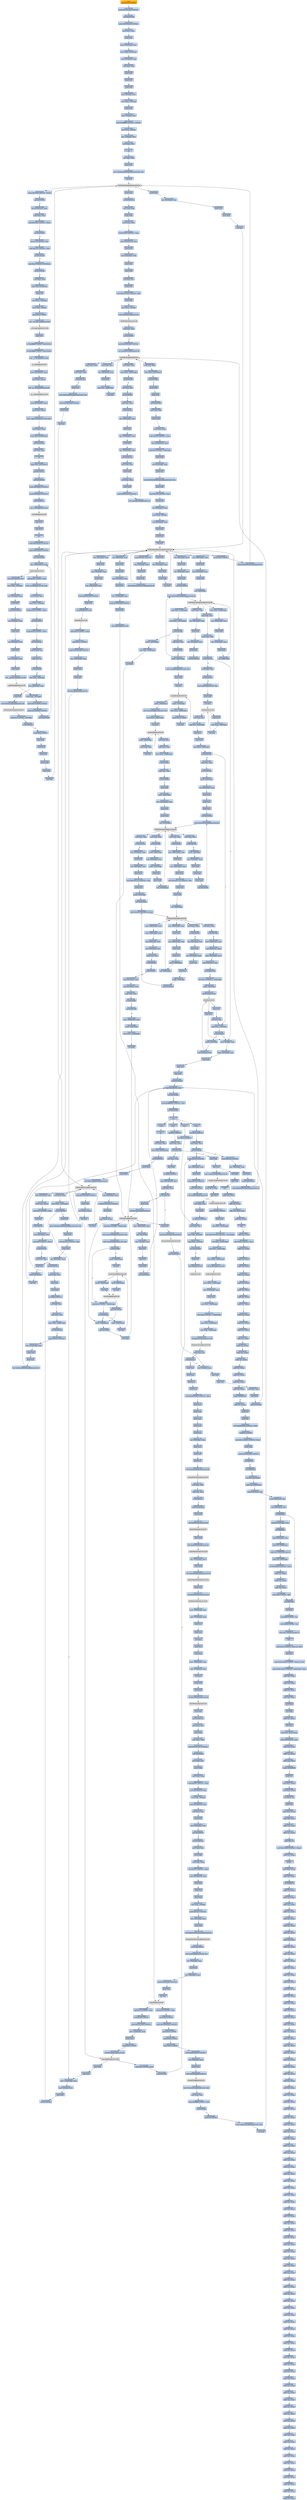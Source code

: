 digraph G {
node[shape=rectangle,style=filled,fillcolor=lightsteelblue,color=lightsteelblue]
bgcolor="transparent"
a0x010019b8pushl_0x70UINT8[label="start\npushl $0x70<UINT8>",color="lightgrey",fillcolor="orange"];
a0x010019bapushl_0x1001250UINT32[label="0x010019ba\npushl $0x1001250<UINT32>"];
a0x010019bfcall_0x01001bbc[label="0x010019bf\ncall 0x01001bbc"];
a0x01001bbcpushl_0x1001c0eUINT32[label="0x01001bbc\npushl $0x1001c0e<UINT32>"];
a0x01001bc1movl_fs_0_eax[label="0x01001bc1\nmovl %fs:0, %eax"];
a0x01001bc7pushl_eax[label="0x01001bc7\npushl %eax"];
a0x01001bc8movl_0x10esp__eax[label="0x01001bc8\nmovl 0x10(%esp), %eax"];
a0x01001bccmovl_ebp_0x10esp_[label="0x01001bcc\nmovl %ebp, 0x10(%esp)"];
a0x01001bd0leal_0x10esp__ebp[label="0x01001bd0\nleal 0x10(%esp), %ebp"];
a0x01001bd4subl_eax_esp[label="0x01001bd4\nsubl %eax, %esp"];
a0x01001bd6pushl_ebx[label="0x01001bd6\npushl %ebx"];
a0x01001bd7pushl_esi[label="0x01001bd7\npushl %esi"];
a0x01001bd8pushl_edi[label="0x01001bd8\npushl %edi"];
a0x01001bd9movl__8ebp__eax[label="0x01001bd9\nmovl -8(%ebp), %eax"];
a0x01001bdcmovl_esp__24ebp_[label="0x01001bdc\nmovl %esp, -24(%ebp)"];
a0x01001bdfpushl_eax[label="0x01001bdf\npushl %eax"];
a0x01001be0movl__4ebp__eax[label="0x01001be0\nmovl -4(%ebp), %eax"];
a0x01001be3movl_0xffffffffUINT32__4ebp_[label="0x01001be3\nmovl $0xffffffff<UINT32>, -4(%ebp)"];
a0x01001beamovl_eax__8ebp_[label="0x01001bea\nmovl %eax, -8(%ebp)"];
a0x01001bedleal__16ebp__eax[label="0x01001bed\nleal -16(%ebp), %eax"];
a0x01001bf0movl_eax_fs_0[label="0x01001bf0\nmovl %eax, %fs:0"];
a0x01001bf6ret[label="0x01001bf6\nret"];
a0x010019c4xorl_ebx_ebx[label="0x010019c4\nxorl %ebx, %ebx"];
a0x010019c6pushl_ebx[label="0x010019c6\npushl %ebx"];
a0x010019c7movl_GetModuleHandleA_kernel32_dll_edi[label="0x010019c7\nmovl GetModuleHandleA@kernel32.dll, %edi"];
a0x010019cdcall_edi[label="0x010019cd\ncall %edi"];
GetModuleHandleA_kernel32_dll[label="GetModuleHandleA@kernel32.dll",color="lightgrey",fillcolor="lightgrey"];
a0x010019cfcmpw_0x5a4dUINT16_eax_[label="0x010019cf\ncmpw $0x5a4d<UINT16>, (%eax)"];
a0x010019d4jne_0x010019f5[label="0x010019d4\njne 0x010019f5"];
a0x010019d6movl_0x3ceax__ecx[label="0x010019d6\nmovl 0x3c(%eax), %ecx"];
a0x010019d9addl_eax_ecx[label="0x010019d9\naddl %eax, %ecx"];
a0x010019dbcmpl_0x4550UINT32_ecx_[label="0x010019db\ncmpl $0x4550<UINT32>, (%ecx)"];
a0x010019e1jne_0x010019f5[label="0x010019e1\njne 0x010019f5"];
a0x010019e3movzwl_0x18ecx__eax[label="0x010019e3\nmovzwl 0x18(%ecx), %eax"];
a0x010019e7cmpl_0x10bUINT32_eax[label="0x010019e7\ncmpl $0x10b<UINT32>, %eax"];
a0x010019ecje_0x01001a0d[label="0x010019ec\nje 0x01001a0d"];
a0x01001a0dcmpl_0xeUINT8_0x74ecx_[label="0x01001a0d\ncmpl $0xe<UINT8>, 0x74(%ecx)"];
a0x01001a11jbe_0x010019f5[label="0x01001a11\njbe 0x010019f5"];
a0x01001a13xorl_eax_eax[label="0x01001a13\nxorl %eax, %eax"];
a0x01001a15cmpl_ebx_0xe8ecx_[label="0x01001a15\ncmpl %ebx, 0xe8(%ecx)"];
a0x01001a1bsetne_al[label="0x01001a1b\nsetne %al"];
a0x01001a1emovl_eax__28ebp_[label="0x01001a1e\nmovl %eax, -28(%ebp)"];
a0x01001a21movl_ebx__4ebp_[label="0x01001a21\nmovl %ebx, -4(%ebp)"];
a0x01001a24pushl_0x2UINT8[label="0x01001a24\npushl $0x2<UINT8>"];
a0x01001a26call___set_app_type_msvcrt_dll[label="0x01001a26\ncall __set_app_type@msvcrt.dll"];
a__set_app_type_msvcrt_dll[label="__set_app_type@msvcrt.dll",color="lightgrey",fillcolor="lightgrey"];
a0x01001a2cpopl_ecx[label="0x01001a2c\npopl %ecx"];
a0x01001a2dorl_0xffffffffUINT8_0x0100303c[label="0x01001a2d\norl $0xffffffff<UINT8>, 0x0100303c"];
a0x01001a34orl_0xffffffffUINT8_0x01003040[label="0x01001a34\norl $0xffffffff<UINT8>, 0x01003040"];
a0x01001a3bcall___p__fmode_msvcrt_dll[label="0x01001a3b\ncall __p__fmode@msvcrt.dll"];
a__p__fmode_msvcrt_dll[label="__p__fmode@msvcrt.dll",color="lightgrey",fillcolor="lightgrey"];
a0x01001a41movl_0x01003030_ecx[label="0x01001a41\nmovl 0x01003030, %ecx"];
a0x01001a47movl_ecx_eax_[label="0x01001a47\nmovl %ecx, (%eax)"];
a0x01001a49call___p__commode_msvcrt_dll[label="0x01001a49\ncall __p__commode@msvcrt.dll"];
a__p__commode_msvcrt_dll[label="__p__commode@msvcrt.dll",color="lightgrey",fillcolor="lightgrey"];
a0x01001a4fmovl_0x0100302c_ecx[label="0x01001a4f\nmovl 0x0100302c, %ecx"];
a0x01001a55movl_ecx_eax_[label="0x01001a55\nmovl %ecx, (%eax)"];
a0x01001a57movl__adjust_fdiv_msvcrt_dll_eax[label="0x01001a57\nmovl _adjust_fdiv@msvcrt.dll, %eax"];
a0x01001a5cmovl_eax__eax[label="0x01001a5c\nmovl (%eax), %eax"];
a0x01001a5emovl_eax_0x01003044[label="0x01001a5e\nmovl %eax, 0x01003044"];
a0x01001a63call_0x01001bb2[label="0x01001a63\ncall 0x01001bb2"];
a0x01001bb2xorl_eax_eax[label="0x01001bb2\nxorl %eax, %eax"];
a0x01001bb4ret[label="0x01001bb4\nret"];
a0x01001a68cmpl_ebx_0x0100301c[label="0x01001a68\ncmpl %ebx, 0x0100301c"];
a0x01001a6ejne_0x01001a7c[label="0x01001a6e\njne 0x01001a7c"];
a0x01001a7ccall_0x01001b9b[label="0x01001a7c\ncall 0x01001b9b"];
a0x01001b9bpushl_0x30000UINT32[label="0x01001b9b\npushl $0x30000<UINT32>"];
a0x01001ba0pushl_0x10000UINT32[label="0x01001ba0\npushl $0x10000<UINT32>"];
a0x01001ba5call_0x01001c1a[label="0x01001ba5\ncall 0x01001c1a"];
a0x01001c1ajmp__controlfp_msvcrt_dll[label="0x01001c1a\njmp _controlfp@msvcrt.dll"];
a_controlfp_msvcrt_dll[label="_controlfp@msvcrt.dll",color="lightgrey",fillcolor="lightgrey"];
a0x01001baapopl_ecx[label="0x01001baa\npopl %ecx"];
a0x01001babpopl_ecx[label="0x01001bab\npopl %ecx"];
a0x01001bacret[label="0x01001bac\nret"];
a0x01001a81pushl_0x1003010UINT32[label="0x01001a81\npushl $0x1003010<UINT32>"];
a0x01001a86pushl_0x100300cUINT32[label="0x01001a86\npushl $0x100300c<UINT32>"];
a0x01001a8bcall_0x01001b90[label="0x01001a8b\ncall 0x01001b90"];
a0x01001b90jmp__initterm_msvcrt_dll[label="0x01001b90\njmp _initterm@msvcrt.dll"];
a_initterm_msvcrt_dll[label="_initterm@msvcrt.dll",color="lightgrey",fillcolor="lightgrey"];
a0x01001a90movl_0x01003028_eax[label="0x01001a90\nmovl 0x01003028, %eax"];
a0x01001a95movl_eax__36ebp_[label="0x01001a95\nmovl %eax, -36(%ebp)"];
a0x01001a98leal__36ebp__eax[label="0x01001a98\nleal -36(%ebp), %eax"];
a0x01001a9bpushl_eax[label="0x01001a9b\npushl %eax"];
a0x01001a9cpushl_0x01003024[label="0x01001a9c\npushl 0x01003024"];
a0x01001aa2leal__44ebp__eax[label="0x01001aa2\nleal -44(%ebp), %eax"];
a0x01001aa5pushl_eax[label="0x01001aa5\npushl %eax"];
a0x01001aa6leal__48ebp__eax[label="0x01001aa6\nleal -48(%ebp), %eax"];
a0x01001aa9pushl_eax[label="0x01001aa9\npushl %eax"];
a0x01001aaaleal__52ebp__eax[label="0x01001aaa\nleal -52(%ebp), %eax"];
a0x01001aadpushl_eax[label="0x01001aad\npushl %eax"];
a0x01001aaecall___getmainargs_msvcrt_dll[label="0x01001aae\ncall __getmainargs@msvcrt.dll"];
a__getmainargs_msvcrt_dll[label="__getmainargs@msvcrt.dll",color="lightgrey",fillcolor="lightgrey"];
a0x01001ab4movl_eax__56ebp_[label="0x01001ab4\nmovl %eax, -56(%ebp)"];
a0x01001ab7pushl_0x1003008UINT32[label="0x01001ab7\npushl $0x1003008<UINT32>"];
a0x01001abcpushl_0x1003000UINT32[label="0x01001abc\npushl $0x1003000<UINT32>"];
a0x01001ac1call_0x01001b90[label="0x01001ac1\ncall 0x01001b90"];
a0x01001ac6addl_0x24UINT8_esp[label="0x01001ac6\naddl $0x24<UINT8>, %esp"];
a0x01001ac9movl__acmdln_msvcrt_dll_eax[label="0x01001ac9\nmovl _acmdln@msvcrt.dll, %eax"];
a0x01001acemovl_eax__esi[label="0x01001ace\nmovl (%eax), %esi"];
a0x01001ad0movl_esi__32ebp_[label="0x01001ad0\nmovl %esi, -32(%ebp)"];
a0x01001ad3cmpb_0x22UINT8_esi_[label="0x01001ad3\ncmpb $0x22<UINT8>, (%esi)"];
a0x01001ad6jne_0x01001b12[label="0x01001ad6\njne 0x01001b12"];
a0x01001b12cmpb_0x20UINT8_esi_[label="0x01001b12\ncmpb $0x20<UINT8>, (%esi)"];
a0x01001b15jbe_0x01001aef[label="0x01001b15\njbe 0x01001aef"];
a0x01001aefmovb_esi__al[label="0x01001aef\nmovb (%esi), %al"];
a0x01001af1cmpb_bl_al[label="0x01001af1\ncmpb %bl, %al"];
a0x01001af3je_0x01001af9[label="0x01001af3\nje 0x01001af9"];
a0x01001af9movl_ebx__84ebp_[label="0x01001af9\nmovl %ebx, -84(%ebp)"];
a0x01001afcleal__128ebp__eax[label="0x01001afc\nleal -128(%ebp), %eax"];
a0x01001affpushl_eax[label="0x01001aff\npushl %eax"];
a0x01001b00call_GetStartupInfoA_kernel32_dll[label="0x01001b00\ncall GetStartupInfoA@kernel32.dll"];
GetStartupInfoA_kernel32_dll[label="GetStartupInfoA@kernel32.dll",color="lightgrey",fillcolor="lightgrey"];
a0x01001b06testb_0x1UINT8__84ebp_[label="0x01001b06\ntestb $0x1<UINT8>, -84(%ebp)"];
a0x01001b0aje_0x01001b1d[label="0x01001b0a\nje 0x01001b1d"];
a0x01001b1dpushl_0xaUINT8[label="0x01001b1d\npushl $0xa<UINT8>"];
a0x01001b1fpopl_eax[label="0x01001b1f\npopl %eax"];
a0x01001b20pushl_eax[label="0x01001b20\npushl %eax"];
a0x01001b21pushl_esi[label="0x01001b21\npushl %esi"];
a0x01001b22pushl_ebx[label="0x01001b22\npushl %ebx"];
a0x01001b23pushl_ebx[label="0x01001b23\npushl %ebx"];
a0x01001b24call_edi[label="0x01001b24\ncall %edi"];
a0x01001b26pushl_eax[label="0x01001b26\npushl %eax"];
a0x01001b27call_0x010015f5[label="0x01001b27\ncall 0x010015f5"];
a0x010015f5movl_edi_edi[label="0x010015f5\nmovl %edi, %edi"];
a0x010015f7pushl_ebp[label="0x010015f7\npushl %ebp"];
a0x010015f8movl_esp_ebp[label="0x010015f8\nmovl %esp, %ebp"];
a0x010015fasubl_0x650UINT32_esp[label="0x010015fa\nsubl $0x650<UINT32>, %esp"];
a0x01001600movl_0x01003018_eax[label="0x01001600\nmovl 0x01003018, %eax"];
a0x01001605pushl_ebx[label="0x01001605\npushl %ebx"];
a0x01001606movl_0x8ebp__ebx[label="0x01001606\nmovl 0x8(%ebp), %ebx"];
a0x01001609pushl_esi[label="0x01001609\npushl %esi"];
a0x0100160apushl_edi[label="0x0100160a\npushl %edi"];
a0x0100160bxorl_esi_esi[label="0x0100160b\nxorl %esi, %esi"];
a0x0100160dpushl_esi[label="0x0100160d\npushl %esi"];
a0x0100160emovl_0x100112cUINT32_edi[label="0x0100160e\nmovl $0x100112c<UINT32>, %edi"];
a0x01001613pushl_edi[label="0x01001613\npushl %edi"];
a0x01001614movl_eax__4ebp_[label="0x01001614\nmovl %eax, -4(%ebp)"];
a0x01001617call_FindWindowA_user32_dll[label="0x01001617\ncall FindWindowA@user32.dll"];
FindWindowA_user32_dll[label="FindWindowA@user32.dll",color="lightgrey",fillcolor="lightgrey"];
a0x0100161dcmpl_esi_eax[label="0x0100161d\ncmpl %esi, %eax"];
a0x0100161fje_0x01001650[label="0x0100161f\nje 0x01001650"];
a0x01001650pushl_0x1001240UINT32[label="0x01001650\npushl $0x1001240<UINT32>"];
a0x01001655call_LoadLibraryA_kernel32_dll[label="0x01001655\ncall LoadLibraryA@kernel32.dll"];
LoadLibraryA_kernel32_dll[label="LoadLibraryA@kernel32.dll",color="lightgrey",fillcolor="lightgrey"];
a0x0100165bcmpl_esi_eax[label="0x0100165b\ncmpl %esi, %eax"];
a0x0100165dmovl_eax_0x01003038[label="0x0100165d\nmovl %eax, 0x01003038"];
a0x01001662je_0x01001804[label="0x01001662\nje 0x01001804"];
a0x01001668pushl_ebx[label="0x01001668\npushl %ebx"];
a0x01001669pushl_eax[label="0x01001669\npushl %eax"];
a0x0100166acall_0x01001469[label="0x0100166a\ncall 0x01001469"];
a0x01001469movl_edi_edi[label="0x01001469\nmovl %edi, %edi"];
a0x0100146bpushl_ebp[label="0x0100146b\npushl %ebp"];
a0x0100146cmovl_esp_ebp[label="0x0100146c\nmovl %esp, %ebp"];
a0x0100146esubl_0x234UINT32_esp[label="0x0100146e\nsubl $0x234<UINT32>, %esp"];
a0x01001474movl_0x01003018_eax[label="0x01001474\nmovl 0x01003018, %eax"];
a0x01001479andl_0x0UINT8__544ebp_[label="0x01001479\nandl $0x0<UINT8>, -544(%ebp)"];
a0x01001480pushl_ebx[label="0x01001480\npushl %ebx"];
a0x01001481movl_0xcebp__ebx[label="0x01001481\nmovl 0xc(%ebp), %ebx"];
a0x01001484pushl_esi[label="0x01001484\npushl %esi"];
a0x01001485movl_GetModuleFileNameA_kernel32_dll_esi[label="0x01001485\nmovl GetModuleFileNameA@kernel32.dll, %esi"];
a0x0100148bpushl_edi[label="0x0100148b\npushl %edi"];
a0x0100148cmovl_0x105UINT32_edi[label="0x0100148c\nmovl $0x105<UINT32>, %edi"];
a0x01001491pushl_edi[label="0x01001491\npushl %edi"];
a0x01001492leal__268ebp__ecx[label="0x01001492\nleal -268(%ebp), %ecx"];
a0x01001498movl_eax__4ebp_[label="0x01001498\nmovl %eax, -4(%ebp)"];
a0x0100149bmovl_0x8ebp__eax[label="0x0100149b\nmovl 0x8(%ebp), %eax"];
a0x0100149epushl_ecx[label="0x0100149e\npushl %ecx"];
a0x0100149fpushl_eax[label="0x0100149f\npushl %eax"];
a0x010014a0call_esi[label="0x010014a0\ncall %esi"];
GetModuleFileNameA_kernel32_dll[label="GetModuleFileNameA@kernel32.dll",color="lightgrey",fillcolor="lightgrey"];
a0x010014a2pushl_edi[label="0x010014a2\npushl %edi"];
a0x010014a3leal__532ebp__eax[label="0x010014a3\nleal -532(%ebp), %eax"];
a0x010014a9pushl_eax[label="0x010014a9\npushl %eax"];
a0x010014aapushl_ebx[label="0x010014aa\npushl %ebx"];
a0x010014abcall_esi[label="0x010014ab\ncall %esi"];
a0x010014adleal__564ebp__eax[label="0x010014ad\nleal -564(%ebp), %eax"];
a0x010014b3pushl_eax[label="0x010014b3\npushl %eax"];
a0x010014b4leal__268ebp__eax[label="0x010014b4\nleal -268(%ebp), %eax"];
a0x010014bapushl_eax[label="0x010014ba\npushl %eax"];
a0x010014bbcall_0x01002106[label="0x010014bb\ncall 0x01002106"];
a0x01002106jmp_GetFileVersionInfoSizeA_version_dll[label="0x01002106\njmp GetFileVersionInfoSizeA@version.dll"];
GetFileVersionInfoSizeA_version_dll[label="GetFileVersionInfoSizeA@version.dll",color="lightgrey",fillcolor="lightgrey"];
a0x010014c0movl_eax_edi[label="0x010014c0\nmovl %eax, %edi"];
a0x010014c2leal__560ebp__eax[label="0x010014c2\nleal -560(%ebp), %eax"];
a0x010014c8pushl_eax[label="0x010014c8\npushl %eax"];
a0x010014c9leal__532ebp__eax[label="0x010014c9\nleal -532(%ebp), %eax"];
a0x010014cfpushl_eax[label="0x010014cf\npushl %eax"];
a0x010014d0call_0x01002106[label="0x010014d0\ncall 0x01002106"];
a0x010014d5testl_edi_edi[label="0x010014d5\ntestl %edi, %edi"];
a0x010014d7movl_eax_ebx[label="0x010014d7\nmovl %eax, %ebx"];
a0x010014d9je_0x010015ca[label="0x010014d9\nje 0x010015ca"];
a0x010014dftestl_ebx_ebx[label="0x010014df\ntestl %ebx, %ebx"];
a0x010015camovl__4ebp__ecx[label="0x010015ca\nmovl -4(%ebp), %ecx"];
a0x010015cdmovl__544ebp__eax[label="0x010015cd\nmovl -544(%ebp), %eax"];
a0x010015d3popl_edi[label="0x010015d3\npopl %edi"];
a0x010015d4popl_esi[label="0x010015d4\npopl %esi"];
a0x010015d5popl_ebx[label="0x010015d5\npopl %ebx"];
a0x010015d6call_0x010018a0[label="0x010015d6\ncall 0x010018a0"];
a0x010018a0cmpl_0x01003018_ecx[label="0x010018a0\ncmpl 0x01003018, %ecx"];
a0x010018a6jne_0x010018b1[label="0x010018a6\njne 0x010018b1"];
a0x010018a8testl_0xffff0000UINT32_ecx[label="0x010018a8\ntestl $0xffff0000<UINT32>, %ecx"];
a0x010018aejne_0x010018b1[label="0x010018ae\njne 0x010018b1"];
a0x010018b0ret[label="0x010018b0\nret"];
a0x010015dbleave_[label="0x010015db\nleave "];
a0x010015dcret_0x8UINT16[label="0x010015dc\nret $0x8<UINT16>"];
a0x0100166ftestl_eax_eax[label="0x0100166f\ntestl %eax, %eax"];
a0x01001671jne_0x010016f2[label="0x01001671\njne 0x010016f2"];
a0x01001673pushl_0x104UINT32[label="0x01001673\npushl $0x104<UINT32>"];
a0x01001678leal__780ebp__eax[label="0x01001678\nleal -780(%ebp), %eax"];
a0x0100167epushl_eax[label="0x0100167e\npushl %eax"];
a0x0100167fpushl_0x01003038[label="0x0100167f\npushl 0x01003038"];
a0x01001685call_GetModuleFileNameA_kernel32_dll[label="0x01001685\ncall GetModuleFileNameA@kernel32.dll"];
a0x0100168bpushl_0x104UINT32[label="0x0100168b\npushl $0x104<UINT32>"];
a0x01001690leal__520ebp__eax[label="0x01001690\nleal -520(%ebp), %eax"];
a0x01001696pushl_eax[label="0x01001696\npushl %eax"];
a0x01001697pushl_ebx[label="0x01001697\npushl %ebx"];
a0x01001698call_GetModuleFileNameA_kernel32_dll[label="0x01001698\ncall GetModuleFileNameA@kernel32.dll"];
a0x0100169eleal__520ebp__eax[label="0x0100169e\nleal -520(%ebp), %eax"];
a0x010016a4pushl_eax[label="0x010016a4\npushl %eax"];
a0x010016a5leal__780ebp__eax[label="0x010016a5\nleal -780(%ebp), %eax"];
a0x010016abpushl_eax[label="0x010016ab\npushl %eax"];
a0x010016acleal__1560ebp__eax[label="0x010016ac\nleal -1560(%ebp), %eax"];
a0x010016b2pushl_0x1001180UINT32[label="0x010016b2\npushl $0x1001180<UINT32>"];
a0x010016b7pushl_eax[label="0x010016b7\npushl %eax"];
a0x010016b8call_sprintf_msvcrt_dll[label="0x010016b8\ncall sprintf@msvcrt.dll"];
sprintf_msvcrt_dll[label="sprintf@msvcrt.dll",color="lightgrey",fillcolor="lightgrey"];
a0x010016beaddl_0x10UINT8_esp[label="0x010016be\naddl $0x10<UINT8>, %esp"];
a0x010016c1pushl_0x11UINT8[label="0x010016c1\npushl $0x11<UINT8>"];
a0x010016c3pushl_0x1001168UINT32[label="0x010016c3\npushl $0x1001168<UINT32>"];
a0x010016c8leal__1560ebp__eax[label="0x010016c8\nleal -1560(%ebp), %eax"];
a0x010016cepushl_eax[label="0x010016ce\npushl %eax"];
a0x010016cfpushl_esi[label="0x010016cf\npushl %esi"];
a0x010016d0call_MessageBoxA_user32_dll[label="0x010016d0\ncall MessageBoxA@user32.dll"];
MessageBoxA_user32_dll[label="MessageBoxA@user32.dll",color="lightgrey",fillcolor="lightgrey"];
a0x010016d6cmpl_0x1UINT8_eax[label="0x010016d6\ncmpl $0x1<UINT8>, %eax"];
a0x010016d9je_0x010016f2[label="0x010016d9\nje 0x010016f2"];
a0x010016f2pushl_0x100UINT32[label="0x010016f2\npushl $0x100<UINT32>"];
a0x010016f7leal__260ebp__eax[label="0x010016f7\nleal -260(%ebp), %eax"];
a0x010016fdpushl_eax[label="0x010016fd\npushl %eax"];
a0x010016fepushl_0x730UINT32[label="0x010016fe\npushl $0x730<UINT32>"];
a0x01001703pushl_0x01003038[label="0x01001703\npushl 0x01003038"];
a0x01001709call_LoadStringA_user32_dll[label="0x01001709\ncall LoadStringA@user32.dll"];
LoadStringA_user32_dll[label="LoadStringA@user32.dll",color="lightgrey",fillcolor="lightgrey"];
a0x0100170fpushl_0x59fUINT32[label="0x0100170f\npushl $0x59f<UINT32>"];
a0x01001714pushl_ebx[label="0x01001714\npushl %ebx"];
a0x01001715movl_esi__1616ebp_[label="0x01001715\nmovl %esi, -1616(%ebp)"];
a0x0100171bmovl_0x10015e4UINT32__1612ebp_[label="0x0100171b\nmovl $0x10015e4<UINT32>, -1612(%ebp)"];
a0x01001725movl_esi__1608ebp_[label="0x01001725\nmovl %esi, -1608(%ebp)"];
a0x0100172bmovl_esi__1604ebp_[label="0x0100172b\nmovl %esi, -1604(%ebp)"];
a0x01001731movl_ebx__1600ebp_[label="0x01001731\nmovl %ebx, -1600(%ebp)"];
a0x01001737call_LoadIconA_user32_dll[label="0x01001737\ncall LoadIconA@user32.dll"];
LoadIconA_user32_dll[label="LoadIconA@user32.dll",color="lightgrey",fillcolor="lightgrey"];
a0x0100173dmovl_eax__1596ebp_[label="0x0100173d\nmovl %eax, -1596(%ebp)"];
a0x01001743leal__1616ebp__eax[label="0x01001743\nleal -1616(%ebp), %eax"];
a0x01001749pushl_eax[label="0x01001749\npushl %eax"];
a0x0100174amovl_esi__1592ebp_[label="0x0100174a\nmovl %esi, -1592(%ebp)"];
a0x01001750movl_0x2UINT32__1588ebp_[label="0x01001750\nmovl $0x2<UINT32>, -1588(%ebp)"];
a0x0100175amovl_esi__1584ebp_[label="0x0100175a\nmovl %esi, -1584(%ebp)"];
a0x01001760movl_edi__1580ebp_[label="0x01001760\nmovl %edi, -1580(%ebp)"];
a0x01001766call_RegisterClassA_user32_dll[label="0x01001766\ncall RegisterClassA@user32.dll"];
RegisterClassA_user32_dll[label="RegisterClassA@user32.dll",color="lightgrey",fillcolor="lightgrey"];
a0x0100176ctestw_ax_ax[label="0x0100176c\ntestw %ax, %ax"];
a0x0100176fje_0x01001817[label="0x0100176f\nje 0x01001817"];
a0x01001817movl__4ebp__ecx[label="0x01001817\nmovl -4(%ebp), %ecx"];
a0x0100181apopl_edi[label="0x0100181a\npopl %edi"];
a0x0100181bpopl_esi[label="0x0100181b\npopl %esi"];
a0x0100181cxorl_eax_eax[label="0x0100181c\nxorl %eax, %eax"];
a0x0100181epopl_ebx[label="0x0100181e\npopl %ebx"];
a0x0100181fcall_0x010018a0[label="0x0100181f\ncall 0x010018a0"];
a0x01001824leave_[label="0x01001824\nleave "];
a0x01001825ret_0x10UINT16[label="0x01001825\nret $0x10<UINT16>"];
a0x01001b2cmovl_eax_esi[label="0x01001b2c\nmovl %eax, %esi"];
a0x01001b2emovl_esi__60ebp_[label="0x01001b2e\nmovl %esi, -60(%ebp)"];
a0x01001b31cmpl_ebx__28ebp_[label="0x01001b31\ncmpl %ebx, -28(%ebp)"];
a0x01001b34jne_0x01001b3d[label="0x01001b34\njne 0x01001b3d"];
a0x01001b36pushl_esi[label="0x01001b36\npushl %esi"];
a0x01001b37call_exit_msvcrt_dll[label="0x01001b37\ncall exit@msvcrt.dll"];
exit_msvcrt_dll[label="exit@msvcrt.dll",color="lightgrey",fillcolor="lightgrey"];
a0x010014e1je_0x010015ca[label="0x010014e1\nje 0x010015ca"];
a0x010014e7movl_malloc_msvcrt_dll_esi[label="0x010014e7\nmovl malloc@msvcrt.dll, %esi"];
a0x010014edpushl_edi[label="0x010014ed\npushl %edi"];
a0x010014eecall_esi[label="0x010014ee\ncall %esi"];
malloc_msvcrt_dll[label="malloc@msvcrt.dll",color="lightgrey",fillcolor="lightgrey"];
a0x010014f0pushl_ebx[label="0x010014f0\npushl %ebx"];
a0x010014f1movl_eax__540ebp_[label="0x010014f1\nmovl %eax, -540(%ebp)"];
a0x010014f7call_esi[label="0x010014f7\ncall %esi"];
a0x010014f9xorl_esi_esi[label="0x010014f9\nxorl %esi, %esi"];
a0x010014fbcmpl_esi__540ebp_[label="0x010014fb\ncmpl %esi, -540(%ebp)"];
a0x01001501popl_ecx[label="0x01001501\npopl %ecx"];
a0x01001502popl_ecx[label="0x01001502\npopl %ecx"];
a0x01001503movl_eax__536ebp_[label="0x01001503\nmovl %eax, -536(%ebp)"];
a0x01001509je_0x010015b5[label="0x01001509\nje 0x010015b5"];
a0x0100150fcmpl_esi_eax[label="0x0100150f\ncmpl %esi, %eax"];
a0x010015b5cmpl_esi__536ebp_[label="0x010015b5\ncmpl %esi, -536(%ebp)"];
a0x010015bbje_0x010015ca[label="0x010015bb\nje 0x010015ca"];
a0x010015bdpushl__536ebp_[label="0x010015bd\npushl -536(%ebp)"];
a0x010015c3call_free_msvcrt_dll[label="0x010015c3\ncall free@msvcrt.dll"];
free_msvcrt_dll[label="free@msvcrt.dll",color="lightgrey",fillcolor="lightgrey"];
a0x010015c9popl_ecx[label="0x010015c9\npopl %ecx"];
a0x01001511je_0x010015a6[label="0x01001511\nje 0x010015a6"];
a0x01001517pushl__540ebp_[label="0x01001517\npushl -540(%ebp)"];
a0x0100151dleal__268ebp__eax[label="0x0100151d\nleal -268(%ebp), %eax"];
a0x01001523pushl_edi[label="0x01001523\npushl %edi"];
a0x01001524pushl_esi[label="0x01001524\npushl %esi"];
a0x01001525pushl_eax[label="0x01001525\npushl %eax"];
a0x01001526call_0x010020fa[label="0x01001526\ncall 0x010020fa"];
a0x010020fajmp_GetFileVersionInfoA_version_dll[label="0x010020fa\njmp GetFileVersionInfoA@version.dll"];
GetFileVersionInfoA_version_dll[label="GetFileVersionInfoA@version.dll",color="lightgrey",fillcolor="lightgrey"];
a0x0100152btestl_eax_eax[label="0x0100152b\ntestl %eax, %eax"];
a0x0100152dje_0x010015a6[label="0x0100152d\nje 0x010015a6"];
a0x0100152fpushl__536ebp_[label="0x0100152f\npushl -536(%ebp)"];
a0x01001535leal__532ebp__eax[label="0x01001535\nleal -532(%ebp), %eax"];
a0x0100153bpushl_ebx[label="0x0100153b\npushl %ebx"];
a0x0100153cpushl_esi[label="0x0100153c\npushl %esi"];
a0x0100153dpushl_eax[label="0x0100153d\npushl %eax"];
a0x0100153ecall_0x010020fa[label="0x0100153e\ncall 0x010020fa"];
a0x01001543testl_eax_eax[label="0x01001543\ntestl %eax, %eax"];
a0x01001545je_0x010015a6[label="0x01001545\nje 0x010015a6"];
a0x01001547leal__556ebp__eax[label="0x01001547\nleal -556(%ebp), %eax"];
a0x0100154dpushl_eax[label="0x0100154d\npushl %eax"];
a0x0100154eleal__548ebp__eax[label="0x0100154e\nleal -548(%ebp), %eax"];
a0x01001554pushl_eax[label="0x01001554\npushl %eax"];
a0x01001555movl_0x100113cUINT32_esi[label="0x01001555\nmovl $0x100113c<UINT32>, %esi"];
a0x0100155apushl_esi[label="0x0100155a\npushl %esi"];
a0x0100155bpushl__540ebp_[label="0x0100155b\npushl -540(%ebp)"];
a0x01001561call_0x010020ee[label="0x01001561\ncall 0x010020ee"];
a0x010020eejmp_VerQueryValueA_version_dll[label="0x010020ee\njmp VerQueryValueA@version.dll"];
VerQueryValueA_version_dll[label="VerQueryValueA@version.dll",color="lightgrey",fillcolor="lightgrey"];
a0x01001566testl_eax_eax[label="0x01001566\ntestl %eax, %eax"];
a0x01001568je_0x010015a6[label="0x01001568\nje 0x010015a6"];
a0x0100156aleal__556ebp__eax[label="0x0100156a\nleal -556(%ebp), %eax"];
a0x01001570pushl_eax[label="0x01001570\npushl %eax"];
a0x01001571leal__552ebp__eax[label="0x01001571\nleal -552(%ebp), %eax"];
a0x01001577pushl_eax[label="0x01001577\npushl %eax"];
a0x01001578pushl_esi[label="0x01001578\npushl %esi"];
a0x01001579pushl__536ebp_[label="0x01001579\npushl -536(%ebp)"];
a0x0100157fcall_0x010020ee[label="0x0100157f\ncall 0x010020ee"];
a0x01001584testl_eax_eax[label="0x01001584\ntestl %eax, %eax"];
a0x01001586je_0x010015a6[label="0x01001586\nje 0x010015a6"];
a0x01001588movl__548ebp__eax[label="0x01001588\nmovl -548(%ebp), %eax"];
a0x0100158emovl_0x8eax__eax[label="0x0100158e\nmovl 0x8(%eax), %eax"];
a0x01001591movl__552ebp__ecx[label="0x01001591\nmovl -552(%ebp), %ecx"];
a0x01001597cmpl_0x8ecx__eax[label="0x01001597\ncmpl 0x8(%ecx), %eax"];
a0x0100159ajne_0x010015a6[label="0x0100159a\njne 0x010015a6"];
a0x0100159cmovl_0x1UINT32__544ebp_[label="0x0100159c\nmovl $0x1<UINT32>, -544(%ebp)"];
a0x010015a6pushl__540ebp_[label="0x010015a6\npushl -540(%ebp)"];
a0x010015accall_free_msvcrt_dll[label="0x010015ac\ncall free@msvcrt.dll"];
a0x010015b2popl_ecx[label="0x010015b2\npopl %ecx"];
a0x010015b3xorl_esi_esi[label="0x010015b3\nxorl %esi, %esi"];
a0x01001775pushl_esi[label="0x01001775\npushl %esi"];
a0x01001776pushl_ebx[label="0x01001776\npushl %ebx"];
a0x01001777pushl_esi[label="0x01001777\npushl %esi"];
a0x01001778pushl_esi[label="0x01001778\npushl %esi"];
a0x01001779movl_0x80000000UINT32_eax[label="0x01001779\nmovl $0x80000000<UINT32>, %eax"];
a0x0100177epushl_eax[label="0x0100177e\npushl %eax"];
a0x0100177fpushl_eax[label="0x0100177f\npushl %eax"];
a0x01001780pushl_eax[label="0x01001780\npushl %eax"];
a0x01001781pushl_eax[label="0x01001781\npushl %eax"];
a0x01001782pushl_eax[label="0x01001782\npushl %eax"];
a0x01001783leal__260ebp__eax[label="0x01001783\nleal -260(%ebp), %eax"];
a0x01001789pushl_eax[label="0x01001789\npushl %eax"];
a0x0100178apushl_edi[label="0x0100178a\npushl %edi"];
a0x0100178bpushl_esi[label="0x0100178b\npushl %esi"];
a0x0100178ccall_CreateWindowExA_user32_dll[label="0x0100178c\ncall CreateWindowExA@user32.dll"];
CreateWindowExA_user32_dll[label="CreateWindowExA@user32.dll",color="lightgrey",fillcolor="lightgrey"];
a0x01001792movl_eax_edi[label="0x01001792\nmovl %eax, %edi"];
a0x01001794cmpl_esi_edi[label="0x01001794\ncmpl %esi, %edi"];
a0x01001796je_0x01001817[label="0x01001796\nje 0x01001817"];
a0x01001798pushl_0x14ebp_[label="0x01001798\npushl 0x14(%ebp)"];
a0x0100179bpushl_edi[label="0x0100179b\npushl %edi"];
a0x0100179ccall_ShowWindow_user32_dll[label="0x0100179c\ncall ShowWindow@user32.dll"];
ShowWindow_user32_dll[label="ShowWindow@user32.dll",color="lightgrey",fillcolor="lightgrey"];
a0x010017a2pushl_edi[label="0x010017a2\npushl %edi"];
a0x010017a3call_UpdateWindow_user32_dll[label="0x010017a3\ncall UpdateWindow@user32.dll"];
UpdateWindow_user32_dll[label="UpdateWindow@user32.dll",color="lightgrey",fillcolor="lightgrey"];
a0x010017a9leal__1576ebp__eax[label="0x010017a9\nleal -1576(%ebp), %eax"];
a0x010017afpushl_eax[label="0x010017af\npushl %eax"];
a0x010017b0call_GetDesktopWindow_user32_dll[label="0x010017b0\ncall GetDesktopWindow@user32.dll"];
GetDesktopWindow_user32_dll[label="GetDesktopWindow@user32.dll",color="lightgrey",fillcolor="lightgrey"];
a0x010017b6pushl_eax[label="0x010017b6\npushl %eax"];
a0x010017b7call_GetWindowRect_user32_dll[label="0x010017b7\ncall GetWindowRect@user32.dll"];
GetWindowRect_user32_dll[label="GetWindowRect@user32.dll",color="lightgrey",fillcolor="lightgrey"];
a0x010017bdmovl__1564ebp__eax[label="0x010017bd\nmovl -1564(%ebp), %eax"];
a0x010017c3subl__1572ebp__eax[label="0x010017c3\nsubl -1572(%ebp), %eax"];
a0x010017c9pushl_esi[label="0x010017c9\npushl %esi"];
a0x010017capushl_esi[label="0x010017ca\npushl %esi"];
a0x010017cbsarl_eax[label="0x010017cb\nsarl %eax"];
a0x010017cdpushl_esi[label="0x010017cd\npushl %esi"];
a0x010017cepushl_eax[label="0x010017ce\npushl %eax"];
a0x010017cfmovl__1568ebp__eax[label="0x010017cf\nmovl -1568(%ebp), %eax"];
a0x010017d5subl__1576ebp__eax[label="0x010017d5\nsubl -1576(%ebp), %eax"];
a0x010017dbsarl_eax[label="0x010017db\nsarl %eax"];
a0x010017ddpushl_eax[label="0x010017dd\npushl %eax"];
a0x010017depushl_edi[label="0x010017de\npushl %edi"];
a0x010017dfcall_MoveWindow_user32_dll[label="0x010017df\ncall MoveWindow@user32.dll"];
MoveWindow_user32_dll[label="MoveWindow@user32.dll",color="lightgrey",fillcolor="lightgrey"];
a0x010017e5pushl_edi[label="0x010017e5\npushl %edi"];
a0x010017e6call_0x01001c25[label="0x010017e6\ncall 0x01001c25"];
a0x01001c25movl_edi_edi[label="0x01001c25\nmovl %edi, %edi"];
a0x01001c27pushl_ebp[label="0x01001c27\npushl %ebp"];
a0x01001c28movl_esp_ebp[label="0x01001c28\nmovl %esp, %ebp"];
a0x01001c2apushl_0x100125cUINT32[label="0x01001c2a\npushl $0x100125c<UINT32>"];
a0x01001c2fcall_0x0100200f[label="0x01001c2f\ncall 0x0100200f"];
a0x0100200fmovl_edi_edi[label="0x0100200f\nmovl %edi, %edi"];
a0x01002011pushl_ebp[label="0x01002011\npushl %ebp"];
a0x01002012movl_esp_ebp[label="0x01002012\nmovl %esp, %ebp"];
a0x01002014subl_0x528UINT32_esp[label="0x01002014\nsubl $0x528<UINT32>, %esp"];
a0x0100201amovl_0x01003018_eax[label="0x0100201a\nmovl 0x01003018, %eax"];
a0x0100201fmovl_eax__4ebp_[label="0x0100201f\nmovl %eax, -4(%ebp)"];
a0x01002022movl_0x01003034_eax[label="0x01002022\nmovl 0x01003034, %eax"];
a0x01002027testl_eax_eax[label="0x01002027\ntestl %eax, %eax"];
a0x01002029pushl_ebx[label="0x01002029\npushl %ebx"];
a0x0100202amovl_0x8ebp__ebx[label="0x0100202a\nmovl 0x8(%ebp), %ebx"];
a0x0100202djne_0x01002057[label="0x0100202d\njne 0x01002057"];
a0x0100202fcall_0x01001cb1[label="0x0100202f\ncall 0x01001cb1"];
a0x01001cb1movl_edi_edi[label="0x01001cb1\nmovl %edi, %edi"];
a0x01001cb3pushl_ebp[label="0x01001cb3\npushl %ebp"];
a0x01001cb4movl_esp_ebp[label="0x01001cb4\nmovl %esp, %ebp"];
a0x01001cb6subl_0x76cUINT32_esp[label="0x01001cb6\nsubl $0x76c<UINT32>, %esp"];
a0x01001cbcmovl_0x01003018_eax[label="0x01001cbc\nmovl 0x01003018, %eax"];
a0x01001cc1pushl_ebx[label="0x01001cc1\npushl %ebx"];
a0x01001cc2pushl_esi[label="0x01001cc2\npushl %esi"];
a0x01001cc3pushl_edi[label="0x01001cc3\npushl %edi"];
a0x01001cc4movl_eax__4ebp_[label="0x01001cc4\nmovl %eax, -4(%ebp)"];
a0x01001cc7pushl_0x105UINT32[label="0x01001cc7\npushl $0x105<UINT32>"];
a0x01001cccleal__792ebp__eax[label="0x01001ccc\nleal -792(%ebp), %eax"];
a0x01001cd2pushl_eax[label="0x01001cd2\npushl %eax"];
a0x01001cd3call_GetSystemDirectoryA_kernel32_dll[label="0x01001cd3\ncall GetSystemDirectoryA@kernel32.dll"];
GetSystemDirectoryA_kernel32_dll[label="GetSystemDirectoryA@kernel32.dll",color="lightgrey",fillcolor="lightgrey"];
a0x01001cd9pushl_0x01003020[label="0x01001cd9\npushl 0x01003020"];
a0x01001cdfmovl_wsprintfA_user32_dll_esi[label="0x01001cdf\nmovl wsprintfA@user32.dll, %esi"];
a0x01001ce5leal__792ebp__eax[label="0x01001ce5\nleal -792(%ebp), %eax"];
a0x01001cebpushl_eax[label="0x01001ceb\npushl %eax"];
a0x01001cecleal__528ebp__eax[label="0x01001cec\nleal -528(%ebp), %eax"];
a0x01001cf2pushl_0x10012dcUINT32[label="0x01001cf2\npushl $0x10012dc<UINT32>"];
a0x01001cf7pushl_eax[label="0x01001cf7\npushl %eax"];
a0x01001cf8call_esi[label="0x01001cf8\ncall %esi"];
wsprintfA_user32_dll[label="wsprintfA@user32.dll",color="lightgrey",fillcolor="lightgrey"];
a0x01001cfaaddl_0x10UINT8_esp[label="0x01001cfa\naddl $0x10<UINT8>, %esp"];
a0x01001cfdpushl_0x0UINT8[label="0x01001cfd\npushl $0x0<UINT8>"];
a0x01001cffpushl_0x10000080UINT32[label="0x01001cff\npushl $0x10000080<UINT32>"];
a0x01001d04pushl_0x3UINT8[label="0x01001d04\npushl $0x3<UINT8>"];
a0x01001d06pushl_0x0UINT8[label="0x01001d06\npushl $0x0<UINT8>"];
a0x01001d08pushl_0x3UINT8[label="0x01001d08\npushl $0x3<UINT8>"];
a0x01001d0apushl_0x80000000UINT32[label="0x01001d0a\npushl $0x80000000<UINT32>"];
a0x01001d0fleal__528ebp__eax[label="0x01001d0f\nleal -528(%ebp), %eax"];
a0x01001d15pushl_eax[label="0x01001d15\npushl %eax"];
a0x01001d16call_CreateFileA_kernel32_dll[label="0x01001d16\ncall CreateFileA@kernel32.dll"];
CreateFileA_kernel32_dll[label="CreateFileA@kernel32.dll",color="lightgrey",fillcolor="lightgrey"];
a0x01001d1cmovl_FreeLibrary_kernel32_dll_ebx[label="0x01001d1c\nmovl FreeLibrary@kernel32.dll, %ebx"];
a0x01001d22movl_eax_edi[label="0x01001d22\nmovl %eax, %edi"];
a0x01001d24cmpl_0xffffffffUINT8_edi[label="0x01001d24\ncmpl $0xffffffff<UINT8>, %edi"];
a0x01001d27je_0x01001dbc[label="0x01001d27\nje 0x01001dbc"];
a0x01001dbcpushl_0x01003020[label="0x01001dbc\npushl 0x01003020"];
a0x01001dc2movl_LoadLibraryA_kernel32_dll_edi[label="0x01001dc2\nmovl LoadLibraryA@kernel32.dll, %edi"];
a0x01001dc8call_edi[label="0x01001dc8\ncall %edi"];
a0x01001dcamovl_eax_esi[label="0x01001dca\nmovl %eax, %esi"];
a0x01001dccleal__528ebp__eax[label="0x01001dcc\nleal -528(%ebp), %eax"];
a0x01001dd2pushl_eax[label="0x01001dd2\npushl %eax"];
a0x01001dd3movl_esi__1868ebp_[label="0x01001dd3\nmovl %esi, -1868(%ebp)"];
a0x01001dd9call_edi[label="0x01001dd9\ncall %edi"];
a0x01001ddbtestl_eax_eax[label="0x01001ddb\ntestl %eax, %eax"];
a0x01001dddmovl_eax__1852ebp_[label="0x01001ddd\nmovl %eax, -1852(%ebp)"];
a0x01001de3je_0x01001ffb[label="0x01001de3\nje 0x01001ffb"];
a0x01001de9testl_esi_esi[label="0x01001de9\ntestl %esi, %esi"];
a0x01001debje_0x01001ffb[label="0x01001deb\nje 0x01001ffb"];
a0x01001df1cmpl_esi_eax[label="0x01001df1\ncmpl %esi, %eax"];
a0x01001df3je_0x01001fea[label="0x01001df3\nje 0x01001fea"];
a0x01001df9leal__1856ebp__eax[label="0x01001df9\nleal -1856(%ebp), %eax"];
a0x01001dffpushl_eax[label="0x01001dff\npushl %eax"];
a0x01001e00leal__1876ebp__eax[label="0x01001e00\nleal -1876(%ebp), %eax"];
a0x01001e06pushl_eax[label="0x01001e06\npushl %eax"];
a0x01001e07leal__1848ebp__edi[label="0x01001e07\nleal -1848(%ebp), %edi"];
a0x01001e0dcall_0x01001c46[label="0x01001e0d\ncall 0x01001c46"];
a0x01001c46movl_edi_edi[label="0x01001c46\nmovl %edi, %edi"];
a0x01001c48pushl_ebp[label="0x01001c48\npushl %ebp"];
a0x01001c49movl_esp_ebp[label="0x01001c49\nmovl %esp, %ebp"];
a0x01001c4bpushl_ebx[label="0x01001c4b\npushl %ebx"];
a0x01001c4cpushl_0x10012c0UINT32[label="0x01001c4c\npushl $0x10012c0<UINT32>"];
a0x01001c51call_LoadLibraryA_kernel32_dll[label="0x01001c51\ncall LoadLibraryA@kernel32.dll"];
a0x01001c57movl_eax_ebx[label="0x01001c57\nmovl %eax, %ebx"];
a0x01001c59testl_ebx_ebx[label="0x01001c59\ntestl %ebx, %ebx"];
a0x01001c5bje_0x01001ca5[label="0x01001c5b\nje 0x01001ca5"];
a0x01001c5dpushl_esi[label="0x01001c5d\npushl %esi"];
a0x01001c5emovl_GetProcAddress_kernel32_dll_esi[label="0x01001c5e\nmovl GetProcAddress@kernel32.dll, %esi"];
a0x01001c64pushl_0x10012a8UINT32[label="0x01001c64\npushl $0x10012a8<UINT32>"];
a0x01001c69pushl_ebx[label="0x01001c69\npushl %ebx"];
a0x01001c6acall_esi[label="0x01001c6a\ncall %esi"];
GetProcAddress_kernel32_dll[label="GetProcAddress@kernel32.dll",color="lightgrey",fillcolor="lightgrey"];
a0x01001c6cpushl_0x1001294UINT32[label="0x01001c6c\npushl $0x1001294<UINT32>"];
a0x01001c71pushl_ebx[label="0x01001c71\npushl %ebx"];
a0x01001c72movl_eax_edi_[label="0x01001c72\nmovl %eax, (%edi)"];
a0x01001c74call_esi[label="0x01001c74\ncall %esi"];
a0x01001c76movl_0x8ebp__ecx[label="0x01001c76\nmovl 0x8(%ebp), %ecx"];
a0x01001c79pushl_0x1001284UINT32[label="0x01001c79\npushl $0x1001284<UINT32>"];
a0x01001c7epushl_ebx[label="0x01001c7e\npushl %ebx"];
a0x01001c7fmovl_eax_ecx_[label="0x01001c7f\nmovl %eax, (%ecx)"];
a0x01001c81call_esi[label="0x01001c81\ncall %esi"];
a0x01001c83movl_0xcebp__ecx[label="0x01001c83\nmovl 0xc(%ebp), %ecx"];
a0x01001c86movl_eax_ecx_[label="0x01001c86\nmovl %eax, (%ecx)"];
a0x01001c88cmpl_0x0UINT8_edi_[label="0x01001c88\ncmpl $0x0<UINT8>, (%edi)"];
a0x01001c8bpopl_esi[label="0x01001c8b\npopl %esi"];
a0x01001c8cje_0x01001c9a[label="0x01001c8c\nje 0x01001c9a"];
a0x01001c8emovl_0x8ebp__ecx[label="0x01001c8e\nmovl 0x8(%ebp), %ecx"];
a0x01001c91cmpl_0x0UINT8_ecx_[label="0x01001c91\ncmpl $0x0<UINT8>, (%ecx)"];
a0x01001c94je_0x01001c9a[label="0x01001c94\nje 0x01001c9a"];
a0x01001c96testl_eax_eax[label="0x01001c96\ntestl %eax, %eax"];
a0x01001c98jne_0x01001ca5[label="0x01001c98\njne 0x01001ca5"];
a0x01001ca5movl_ebx_eax[label="0x01001ca5\nmovl %ebx, %eax"];
a0x01001ca7popl_ebx[label="0x01001ca7\npopl %ebx"];
a0x01001ca8popl_ebp[label="0x01001ca8\npopl %ebp"];
a0x01001ca9ret_0x8UINT16[label="0x01001ca9\nret $0x8<UINT16>"];
a0x01001e12xorl_edi_edi[label="0x01001e12\nxorl %edi, %edi"];
a0x01001e14cmpl_edi_eax[label="0x01001e14\ncmpl %edi, %eax"];
a0x01001e16movl_eax__1888ebp_[label="0x01001e16\nmovl %eax, -1888(%ebp)"];
a0x01001e1cjne_0x01001e2d[label="0x01001e1c\njne 0x01001e2d"];
a0x01001e2dpushl_0x20aUINT32[label="0x01001e2d\npushl $0x20a<UINT32>"];
a0x01001e32leal__1316ebp__eax[label="0x01001e32\nleal -1316(%ebp), %eax"];
a0x01001e38pushl_eax[label="0x01001e38\npushl %eax"];
a0x01001e39pushl_esi[label="0x01001e39\npushl %esi"];
a0x01001e3acall_GetModuleFileNameA_kernel32_dll[label="0x01001e3a\ncall GetModuleFileNameA@kernel32.dll"];
a0x01001e40leal__1896ebp__eax[label="0x01001e40\nleal -1896(%ebp), %eax"];
a0x01001e46pushl_eax[label="0x01001e46\npushl %eax"];
a0x01001e47leal__528ebp__eax[label="0x01001e47\nleal -528(%ebp), %eax"];
a0x01001e4dpushl_eax[label="0x01001e4d\npushl %eax"];
a0x01001e4ecall__1848ebp_[label="0x01001e4e\ncall -1848(%ebp)"];
a0x01001e54movl_eax__1844ebp_[label="0x01001e54\nmovl %eax, -1844(%ebp)"];
a0x01001e5aleal__1900ebp__eax[label="0x01001e5a\nleal -1900(%ebp), %eax"];
a0x01001e60pushl_eax[label="0x01001e60\npushl %eax"];
a0x01001e61leal__1316ebp__eax[label="0x01001e61\nleal -1316(%ebp), %eax"];
a0x01001e67pushl_eax[label="0x01001e67\npushl %eax"];
a0x01001e68call__1848ebp_[label="0x01001e68\ncall -1848(%ebp)"];
a0x01001e6ecmpl_edi__1844ebp_[label="0x01001e6e\ncmpl %edi, -1844(%ebp)"];
a0x01001e74movl_eax__1872ebp_[label="0x01001e74\nmovl %eax, -1872(%ebp)"];
a0x01001e7aje_0x01001fd4[label="0x01001e7a\nje 0x01001fd4"];
a0x01001e80cmpl_edi_eax[label="0x01001e80\ncmpl %edi, %eax"];
a0x01001fd4pushl__1852ebp_[label="0x01001fd4\npushl -1852(%ebp)"];
a0x01001fdamovl_esi__1844ebp_[label="0x01001fda\nmovl %esi, -1844(%ebp)"];
a0x01001fe0call_ebx[label="0x01001fe0\ncall %ebx"];
FreeLibrary_kernel32_dll[label="FreeLibrary@kernel32.dll",color="lightgrey",fillcolor="lightgrey"];
a0x01001fe2pushl__1888ebp_[label="0x01001fe2\npushl -1888(%ebp)"];
a0x01001fe8jmp_0x01001ff1[label="0x01001fe8\njmp 0x01001ff1"];
a0x01001ff1call_ebx[label="0x01001ff1\ncall %ebx"];
a0x01001ff3movl__1844ebp__eax[label="0x01001ff3\nmovl -1844(%ebp), %eax"];
a0x01001ff9jmp_0x01001ffd[label="0x01001ff9\njmp 0x01001ffd"];
a0x01001ffdmovl__4ebp__ecx[label="0x01001ffd\nmovl -4(%ebp), %ecx"];
a0x01002000popl_edi[label="0x01002000\npopl %edi"];
a0x01002001popl_esi[label="0x01002001\npopl %esi"];
a0x01002002popl_ebx[label="0x01002002\npopl %ebx"];
a0x01002003call_0x010018a0[label="0x01002003\ncall 0x010018a0"];
a0x01002008leave_[label="0x01002008\nleave "];
a0x01002009ret[label="0x01002009\nret"];
a0x01002034testl_eax_eax[label="0x01002034\ntestl %eax, %eax"];
a0x01002036movl_eax_0x01003034[label="0x01002036\nmovl %eax, 0x01003034"];
a0x0100203bjne_0x01002057[label="0x0100203b\njne 0x01002057"];
a0x01002057pushl_ebx[label="0x01002057\npushl %ebx"];
a0x01002058pushl_eax[label="0x01002058\npushl %eax"];
a0x01002059call_GetProcAddress_kernel32_dll[label="0x01002059\ncall GetProcAddress@kernel32.dll"];
a0x0100205ftestl_eax_eax[label="0x0100205f\ntestl %eax, %eax"];
a0x01002061movl_eax__1320ebp_[label="0x01002061\nmovl %eax, -1320(%ebp)"];
a0x01002067jne_0x010020d5[label="0x01002067\njne 0x010020d5"];
a0x010020d5movl__1320ebp__eax[label="0x010020d5\nmovl -1320(%ebp), %eax"];
a0x010020dbmovl__4ebp__ecx[label="0x010020db\nmovl -4(%ebp), %ecx"];
a0x010020depopl_ebx[label="0x010020de\npopl %ebx"];
a0x010020dfcall_0x010018a0[label="0x010020df\ncall 0x010018a0"];
a0x010020e4leave_[label="0x010020e4\nleave "];
a0x010020e5ret_0x4UINT16[label="0x010020e5\nret $0x4<UINT16>"];
a0x01001c34testl_eax_eax[label="0x01001c34\ntestl %eax, %eax"];
a0x01001c36je_0x01001c3b[label="0x01001c36\nje 0x01001c3b"];
a0x01001c38popl_ebp[label="0x01001c38\npopl %ebp"];
a0x01001c39jmp_eax[label="0x01001c39\njmp %eax"];
a0x01001c0ejmp__except_handler3_msvcrt_dll[label="0x01001c0e\njmp _except_handler3@msvcrt.dll"];
a_except_handler3_msvcrt_dll[label="_except_handler3@msvcrt.dll",color="lightgrey",fillcolor="lightgrey"];
a0x7c9032a8movl_fs_0_esp[label="0x7c9032a8\nmovl %fs:0, %esp"];
a0x7c9032afpopl_fs_0[label="0x7c9032af\npopl %fs:0"];
a0x7c9032b6movl_ebp_esp[label="0x7c9032b6\nmovl %ebp, %esp"];
a0x7c9032b8popl_ebp[label="0x7c9032b8\npopl %ebp"];
a0x7c9032b9ret_0x14UINT16[label="0x7c9032b9\nret $0x14<UINT16>"];
a0x01001e82je_0x01001fd4[label="0x01001e82\nje 0x01001fd4"];
a0x01001e88pushl__1844ebp_[label="0x01001e88\npushl -1844(%ebp)"];
a0x01001e8emovl_LocalAlloc_kernel32_dll_esi[label="0x01001e8e\nmovl LocalAlloc@kernel32.dll, %esi"];
a0x01001e94pushl_edi[label="0x01001e94\npushl %edi"];
a0x01001e95call_esi[label="0x01001e95\ncall %esi"];
LocalAlloc_kernel32_dll[label="LocalAlloc@kernel32.dll",color="lightgrey",fillcolor="lightgrey"];
a0x01001e97pushl__1872ebp_[label="0x01001e97\npushl -1872(%ebp)"];
a0x01001e9dmovl_eax__1864ebp_[label="0x01001e9d\nmovl %eax, -1864(%ebp)"];
a0x01001ea3pushl_0x0UINT8[label="0x01001ea3\npushl $0x0<UINT8>"];
a0x01001ea5call_esi[label="0x01001ea5\ncall %esi"];
a0x01001ea7pushl__1864ebp_[label="0x01001ea7\npushl -1864(%ebp)"];
a0x01001eadmovl_LocalLock_kernel32_dll_esi[label="0x01001ead\nmovl LocalLock@kernel32.dll, %esi"];
a0x01001eb3movl_eax__1860ebp_[label="0x01001eb3\nmovl %eax, -1860(%ebp)"];
a0x01001eb9call_esi[label="0x01001eb9\ncall %esi"];
LocalLock_kernel32_dll[label="LocalLock@kernel32.dll",color="lightgrey",fillcolor="lightgrey"];
a0x01001ebbpushl__1860ebp_[label="0x01001ebb\npushl -1860(%ebp)"];
a0x01001ec1movl_eax_edi[label="0x01001ec1\nmovl %eax, %edi"];
a0x01001ec3call_esi[label="0x01001ec3\ncall %esi"];
a0x01001ec5xorl_esi_esi[label="0x01001ec5\nxorl %esi, %esi"];
a0x01001ec7cmpl_esi_edi[label="0x01001ec7\ncmpl %esi, %edi"];
a0x01001ec9movl_eax__1848ebp_[label="0x01001ec9\nmovl %eax, -1848(%ebp)"];
a0x01001ecfje_0x01001f80[label="0x01001ecf\nje 0x01001f80"];
a0x01001ed5cmpl_esi_eax[label="0x01001ed5\ncmpl %esi, %eax"];
a0x01001ed7je_0x01001f80[label="0x01001ed7\nje 0x01001f80"];
a0x01001eddpushl_edi[label="0x01001edd\npushl %edi"];
a0x01001edepushl__1844ebp_[label="0x01001ede\npushl -1844(%ebp)"];
a0x01001ee4leal__1316ebp__eax[label="0x01001ee4\nleal -1316(%ebp), %eax"];
a0x01001eeapushl_esi[label="0x01001eea\npushl %esi"];
a0x01001eebpushl_eax[label="0x01001eeb\npushl %eax"];
a0x01001eeccall__1876ebp_[label="0x01001eec\ncall -1876(%ebp)"];
a0x01001ef2testl_eax_eax[label="0x01001ef2\ntestl %eax, %eax"];
a0x01001ef4je_0x01001f80[label="0x01001ef4\nje 0x01001f80"];
a0x01001efapushl__1848ebp_[label="0x01001efa\npushl -1848(%ebp)"];
a0x01001f00leal__528ebp__eax[label="0x01001f00\nleal -528(%ebp), %eax"];
a0x01001f06pushl__1872ebp_[label="0x01001f06\npushl -1872(%ebp)"];
a0x01001f0cpushl_esi[label="0x01001f0c\npushl %esi"];
a0x01001f0dpushl_eax[label="0x01001f0d\npushl %eax"];
a0x01001f0ecall__1876ebp_[label="0x01001f0e\ncall -1876(%ebp)"];
a0x01001f14testl_eax_eax[label="0x01001f14\ntestl %eax, %eax"];
a0x01001f16je_0x01001f80[label="0x01001f16\nje 0x01001f80"];
a0x01001f18leal__1892ebp__eax[label="0x01001f18\nleal -1892(%ebp), %eax"];
a0x01001f1epushl_eax[label="0x01001f1e\npushl %eax"];
a0x01001f1fleal__1884ebp__eax[label="0x01001f1f\nleal -1884(%ebp), %eax"];
a0x01001f25pushl_eax[label="0x01001f25\npushl %eax"];
a0x01001f26movl_0x100113cUINT32_esi[label="0x01001f26\nmovl $0x100113c<UINT32>, %esi"];
a0x01001f2bpushl_esi[label="0x01001f2b\npushl %esi"];
a0x01001f2cpushl_edi[label="0x01001f2c\npushl %edi"];
a0x01001f2dcall__1856ebp_[label="0x01001f2d\ncall -1856(%ebp)"];
a0x01001f33leal__1892ebp__eax[label="0x01001f33\nleal -1892(%ebp), %eax"];
a0x01001f39pushl_eax[label="0x01001f39\npushl %eax"];
a0x01001f3aleal__1880ebp__eax[label="0x01001f3a\nleal -1880(%ebp), %eax"];
a0x01001f40pushl_eax[label="0x01001f40\npushl %eax"];
a0x01001f41pushl_esi[label="0x01001f41\npushl %esi"];
a0x01001f42pushl__1848ebp_[label="0x01001f42\npushl -1848(%ebp)"];
a0x01001f48call__1856ebp_[label="0x01001f48\ncall -1856(%ebp)"];
a0x01001f4emovl__1884ebp__eax[label="0x01001f4e\nmovl -1884(%ebp), %eax"];
a0x01001f54movl__1880ebp__edx[label="0x01001f54\nmovl -1880(%ebp), %edx"];
a0x01001f5amovl_0x8eax__ecx[label="0x01001f5a\nmovl 0x8(%eax), %ecx"];
a0x01001f5dmovl_0x8edx__esi[label="0x01001f5d\nmovl 0x8(%edx), %esi"];
a0x01001f60cmpl_esi_ecx[label="0x01001f60\ncmpl %esi, %ecx"];
a0x01001f62ja_0x01001f80[label="0x01001f62\nja 0x01001f80"];
a0x01001f64jb_0x01001f72[label="0x01001f64\njb 0x01001f72"];
a0x01001f66movl_0xceax__eax[label="0x01001f66\nmovl 0xc(%eax), %eax"];
a0x01001f69movl_0xcedx__edx[label="0x01001f69\nmovl 0xc(%edx), %edx"];
a0x01001f6ccmpl_edx_eax[label="0x01001f6c\ncmpl %edx, %eax"];
a0x01001f6eja_0x01001f80[label="0x01001f6e\nja 0x01001f80"];
a0x01001f70jae_0x01001f80[label="0x01001f70\njae 0x01001f80"];
a0x01001f80movl__1868ebp__eax[label="0x01001f80\nmovl -1868(%ebp), %eax"];
a0x01001f86pushl__1852ebp_[label="0x01001f86\npushl -1852(%ebp)"];
a0x01001f8cmovl_eax__1844ebp_[label="0x01001f8c\nmovl %eax, -1844(%ebp)"];
a0x01001f92call_ebx[label="0x01001f92\ncall %ebx"];
a0x01001f94cmpl_0x0UINT8__1864ebp_[label="0x01001f94\ncmpl $0x0<UINT8>, -1864(%ebp)"];
a0x01001f9bmovl_LocalUnlock_kernel32_dll_esi[label="0x01001f9b\nmovl LocalUnlock@kernel32.dll, %esi"];
a0x01001fa1movl_LocalFree_kernel32_dll_edi[label="0x01001fa1\nmovl LocalFree@kernel32.dll, %edi"];
a0x01001fa7je_0x01001fb9[label="0x01001fa7\nje 0x01001fb9"];
a0x01001fa9pushl__1864ebp_[label="0x01001fa9\npushl -1864(%ebp)"];
a0x01001fb9cmpl_0x0UINT8__1860ebp_[label="0x01001fb9\ncmpl $0x0<UINT8>, -1860(%ebp)"];
a0x01001fc0je_0x01001fe2[label="0x01001fc0\nje 0x01001fe2"];
a0x01001fc2pushl__1860ebp_[label="0x01001fc2\npushl -1860(%ebp)"];
a0x5fe80000decl_ebp[label="0x5fe80000\ndecl %ebp"];
a0x5fe80001popl_edx[label="0x5fe80001\npopl %edx"];
a0x5fe80002nop_[label="0x5fe80002\nnop "];
a0x5fe80003addb_al_ebx_[label="0x5fe80003\naddb %al, (%ebx)"];
a0x5fe80005addb_al_eax_[label="0x5fe80005\naddb %al, (%eax)"];
a0x5fe80007addb_al_eaxeax_[label="0x5fe80007\naddb %al, (%eax,%eax)"];
a0x5fe8000aaddb_al_eax_[label="0x5fe8000a\naddb %al, (%eax)"];
a0x5fe8000cnop_[label="0x5fe8000c\nnop "];
a0x5fe8000eaddb_al_eax_[label="0x5fe8000e\naddb %al, (%eax)"];
a0x5fe80010movl_0x0UINT32_eax[label="0x5fe80010\nmovl $0x0<UINT32>, %eax"];
a0x5fe80015addb_al_eax_[label="0x5fe80015\naddb %al, (%eax)"];
a0x5fe80017addb_al_eax_[label="0x5fe80017\naddb %al, (%eax)"];
a0x5fe8001aaddb_al_eax_[label="0x5fe8001a\naddb %al, (%eax)"];
a0x5fe8001caddb_al_eax_[label="0x5fe8001c\naddb %al, (%eax)"];
a0x5fe8001eaddb_al_eax_[label="0x5fe8001e\naddb %al, (%eax)"];
a0x5fe80020addb_al_eax_[label="0x5fe80020\naddb %al, (%eax)"];
a0x5fe80022addb_al_eax_[label="0x5fe80022\naddb %al, (%eax)"];
a0x5fe80024addb_al_eax_[label="0x5fe80024\naddb %al, (%eax)"];
a0x5fe80026addb_al_eax_[label="0x5fe80026\naddb %al, (%eax)"];
a0x5fe80028addb_al_eax_[label="0x5fe80028\naddb %al, (%eax)"];
a0x5fe8002aaddb_al_eax_[label="0x5fe8002a\naddb %al, (%eax)"];
a0x5fe8002caddb_al_eax_[label="0x5fe8002c\naddb %al, (%eax)"];
a0x5fe8002eaddb_al_eax_[label="0x5fe8002e\naddb %al, (%eax)"];
a0x5fe80030addb_al_eax_[label="0x5fe80030\naddb %al, (%eax)"];
a0x5fe80032addb_al_eax_[label="0x5fe80032\naddb %al, (%eax)"];
a0x5fe80034addb_al_eax_[label="0x5fe80034\naddb %al, (%eax)"];
a0x5fe80036addb_al_eax_[label="0x5fe80036\naddb %al, (%eax)"];
a0x5fe80038addb_al_eax_[label="0x5fe80038\naddb %al, (%eax)"];
a0x5fe8003aaddb_al_eax_[label="0x5fe8003a\naddb %al, (%eax)"];
a0x5fe8003cloopne_0x5fe8003e[label="0x5fe8003c\nloopne 0x5fe8003e"];
a0x5fe8003eaddb_al_eax_[label="0x5fe8003e\naddb %al, (%eax)"];
a0x5fe80040pushl_cs[label="0x5fe80040\npushl %cs"];
a0x5fe80041popl_ds[label="0x5fe80041\npopl %ds"];
a0x5fe80042movl_0x9b4000eUINT32_edx[label="0x5fe80042\nmovl $0x9b4000e<UINT32>, %edx"];
a0x5fe80047int_0x21UINT8[label="0x5fe80047\nint $0x21<UINT8>"];
a0x5fe80049movl_0x21cd4c01UINT32_eax[label="0x5fe80049\nmovl $0x21cd4c01<UINT32>, %eax"];
a0x5fe8004epushl_esp[label="0x5fe8004e\npushl %esp"];
a0x5fe8004fpushl_0x70207369UINT32[label="0x5fe8004f\npushl $0x70207369<UINT32>"];
a0x5fe80054jb_0x5fe800c5[label="0x5fe80054\njb 0x5fe800c5"];
a0x5fe80056jb_0x5fe800ba[label="0x5fe80056\njb 0x5fe800ba"];
a0x5fe80059insl_dx_es_edi_[label="0x5fe80059\ninsl %dx, %es:(%edi)"];
a0x5fe8005aandb_ah_0x61ebx_[label="0x5fe8005a\nandb %ah, 0x61(%ebx)"];
a0x5fe8005doutsb_ds_esi__dx[label="0x5fe8005d\noutsb %ds:(%esi), %dx"];
a0x5fe8005eoutsb_ds_esi__dx[label="0x5fe8005e\noutsb %ds:(%esi), %dx"];
a0x5fe8005foutsl_ds_esi__dx[label="0x5fe8005f\noutsl %ds:(%esi), %dx"];
a0x5fe80060je_0x5fe80082[label="0x5fe80060\nje 0x5fe80082"];
a0x5fe80062boundl_0x20ebp__esp[label="0x5fe80062\nboundl 0x20(%ebp), %esp"];
a0x5fe80082jp_0x5fe800b9[label="0x5fe80082\njp 0x5fe800b9"];
a0x5fe800b9decl_ebx[label="0x5fe800b9\ndecl %ebx"];
a0x5fe800bbinb_0x6bUINT8_al[label="0x5fe800bb\ninb $0x6b<UINT8>, %al"];
a0x5fe800beadcb_0x66UINT8_al[label="0x5fe800be\nadcb $0x66<UINT8>, %al"];
a0x5fe800c0xorb_ah_0x66espesi2_[label="0x5fe800c0\nxorb %ah, 0x66(%esp,%esi,2)"];
a0x5fe800c4int1_[label="0x5fe800c4\nint1 "];
a0x5fe800c5imull_0x30UINT8_esi2__edx[label="0x5fe800c5\nimull $0x30<UINT8>, (%esi,,2), %edx"];
a0x5fe800c9decl_esi[label="0x5fe800c9\ndecl %esi"];
a0x5fe800cbrepnz_imulw_0x52UINT8_esi2__dx[label="0x5fe800cb\nrepnz imulw $0x52<UINT8>, (%esi,,2), %dx"];
a0x5fe800d1imull_0x66146bf3UINT32_0x68ebx__esp[label="0x5fe800d1\nimull $0x66146bf3<UINT32>, 0x68(%ebx), %esp"];
a0x5fe800d8addb_al_eax_[label="0x5fe800d8\naddb %al, (%eax)"];
a0x5fe800daaddb_al_eax_[label="0x5fe800da\naddb %al, (%eax)"];
a0x5fe800dcaddb_al_eax_[label="0x5fe800dc\naddb %al, (%eax)"];
a0x5fe800deaddb_al_eax_[label="0x5fe800de\naddb %al, (%eax)"];
a0x5fe800e0pushl_eax[label="0x5fe800e0\npushl %eax"];
a0x5fe800e1incl_ebp[label="0x5fe800e1\nincl %ebp"];
a0x5fe800e2addb_al_eax_[label="0x5fe800e2\naddb %al, (%eax)"];
a0x5fe800e4decl_esp[label="0x5fe800e4\ndecl %esp"];
a0x5fe800e5addl_eax_eaxeax_[label="0x5fe800e5\naddl %eax, (%eax,%eax)"];
a0x5fe800e8addl_0x4802ecx__esp[label="0x5fe800e8\naddl 0x4802(%ecx), %esp"];
a0x5fe800eeaddb_al_eax_[label="0x5fe800ee\naddb %al, (%eax)"];
a0x5fe800f0addb_al_eax_[label="0x5fe800f0\naddb %al, (%eax)"];
a0x5fe800f2addb_al_eax_[label="0x5fe800f2\naddb %al, (%eax)"];
a0x5fe800f4loopne_0x5fe800f6[label="0x5fe800f4\nloopne 0x5fe800f6"];
a0x5fe800f6pushl_cs[label="0x5fe800f6\npushl %cs"];
a0x5fe800f7andl_ecx_ebx_[label="0x5fe800f7\nandl %ecx, (%ebx)"];
a0x5fe800f9addl_eax_edi_[label="0x5fe800f9\naddl %eax, (%edi)"];
a0x5fe800fborb_eax__al[label="0x5fe800fb\norb (%eax), %al"];
a0x5fe800fdpushl_eax[label="0x5fe800fd\npushl %eax"];
a0x5fe800feaddl_eax_eax_[label="0x5fe800fe\naddl %eax, (%eax)"];
a0x5fe80100addb_dl_eax_[label="0x5fe80100\naddb %dl, (%eax)"];
a0x5fe80103addb_al_eax_[label="0x5fe80103\naddb %al, (%eax)"];
a0x5fe80105addb_al_eax_[label="0x5fe80105\naddb %al, (%eax)"];
a0x5fe80107addb_dl_dl[label="0x5fe80107\naddb %dl, %dl"];
a0x5fe80109movl_0x100000UINT32_eax_[label="0x5fe80109\nmovl $0x100000<UINT32>, (%eax)"];
a0x5fe8010faddb_al_eax_[label="0x5fe8010f\naddb %al, (%eax)"];
a0x5fe80111pusha_[label="0x5fe80111\npusha "];
a0x5fe80112addl_eax_eax_[label="0x5fe80112\naddl %eax, (%eax)"];
a0x5fe80114addb_al_eax_[label="0x5fe80114\naddb %al, (%eax)"];
a0x5fe80116call_0x5ff8017a[label="0x5fe80116\ncall 0x5ff8017a"];
a0x5ff8017aaddb_al_eax_[label="0x5ff8017a\naddb %al, (%eax)"];
a0x5ff8017caddb_al_eax_[label="0x5ff8017c\naddb %al, (%eax)"];
a0x5ff8017eaddb_al_eax_[label="0x5ff8017e\naddb %al, (%eax)"];
a0x5ff80180addb_al_eax_[label="0x5ff80180\naddb %al, (%eax)"];
a0x5ff80182addb_al_eax_[label="0x5ff80182\naddb %al, (%eax)"];
a0x5ff80184addb_al_eax_[label="0x5ff80184\naddb %al, (%eax)"];
a0x5ff80186addb_al_eax_[label="0x5ff80186\naddb %al, (%eax)"];
a0x5ff80188addb_al_eax_[label="0x5ff80188\naddb %al, (%eax)"];
a0x5ff8018aaddb_al_eax_[label="0x5ff8018a\naddb %al, (%eax)"];
a0x5ff8018caddb_al_eax_[label="0x5ff8018c\naddb %al, (%eax)"];
a0x5ff8018eaddb_al_eax_[label="0x5ff8018e\naddb %al, (%eax)"];
a0x5ff80190addb_al_eax_[label="0x5ff80190\naddb %al, (%eax)"];
a0x5ff80192addb_al_eax_[label="0x5ff80192\naddb %al, (%eax)"];
a0x5ff80194addb_al_eax_[label="0x5ff80194\naddb %al, (%eax)"];
a0x5ff80196addb_al_eax_[label="0x5ff80196\naddb %al, (%eax)"];
a0x5ff80198addb_al_eax_[label="0x5ff80198\naddb %al, (%eax)"];
a0x5ff8019aaddb_al_eax_[label="0x5ff8019a\naddb %al, (%eax)"];
a0x5ff8019caddb_al_eax_[label="0x5ff8019c\naddb %al, (%eax)"];
a0x5ff8019eaddb_al_eax_[label="0x5ff8019e\naddb %al, (%eax)"];
a0x5ff801a0addb_al_eax_[label="0x5ff801a0\naddb %al, (%eax)"];
a0x5ff801a2addb_al_eax_[label="0x5ff801a2\naddb %al, (%eax)"];
a0x5ff801a4addb_al_eax_[label="0x5ff801a4\naddb %al, (%eax)"];
a0x5ff801a6addb_al_eax_[label="0x5ff801a6\naddb %al, (%eax)"];
a0x5ff801a8addb_al_eax_[label="0x5ff801a8\naddb %al, (%eax)"];
a0x5ff801aaaddb_al_eax_[label="0x5ff801aa\naddb %al, (%eax)"];
a0x5ff801acaddb_al_eax_[label="0x5ff801ac\naddb %al, (%eax)"];
a0x5ff801aeaddb_al_eax_[label="0x5ff801ae\naddb %al, (%eax)"];
a0x5ff801b0addb_al_eax_[label="0x5ff801b0\naddb %al, (%eax)"];
a0x5ff801b2addb_al_eax_[label="0x5ff801b2\naddb %al, (%eax)"];
a0x5ff801b4addb_al_eax_[label="0x5ff801b4\naddb %al, (%eax)"];
a0x5ff801b6addb_al_eax_[label="0x5ff801b6\naddb %al, (%eax)"];
a0x5ff801b8addb_al_eax_[label="0x5ff801b8\naddb %al, (%eax)"];
a0x5ff801baaddb_al_eax_[label="0x5ff801ba\naddb %al, (%eax)"];
a0x5ff801bcaddb_al_eax_[label="0x5ff801bc\naddb %al, (%eax)"];
a0x5ff801beaddb_al_eax_[label="0x5ff801be\naddb %al, (%eax)"];
a0x5ff801c0addb_al_eax_[label="0x5ff801c0\naddb %al, (%eax)"];
a0x5ff801c2addb_al_eax_[label="0x5ff801c2\naddb %al, (%eax)"];
a0x5ff801c4addb_al_eax_[label="0x5ff801c4\naddb %al, (%eax)"];
a0x5ff801c6addb_al_eax_[label="0x5ff801c6\naddb %al, (%eax)"];
a0x5ff801c8addb_al_eax_[label="0x5ff801c8\naddb %al, (%eax)"];
a0x5ff801caaddb_al_eax_[label="0x5ff801ca\naddb %al, (%eax)"];
a0x5ff801ccaddb_al_eax_[label="0x5ff801cc\naddb %al, (%eax)"];
a0x5ff801ceaddb_al_eax_[label="0x5ff801ce\naddb %al, (%eax)"];
a0x5ff801d0addb_al_eax_[label="0x5ff801d0\naddb %al, (%eax)"];
a0x5ff801d2addb_al_eax_[label="0x5ff801d2\naddb %al, (%eax)"];
a0x5ff801d4addb_al_eax_[label="0x5ff801d4\naddb %al, (%eax)"];
a0x5ff801d6addb_al_eax_[label="0x5ff801d6\naddb %al, (%eax)"];
a0x5ff801d8addb_al_eax_[label="0x5ff801d8\naddb %al, (%eax)"];
a0x5ff801daaddb_al_eax_[label="0x5ff801da\naddb %al, (%eax)"];
a0x5ff801dcaddb_al_eax_[label="0x5ff801dc\naddb %al, (%eax)"];
a0x5ff801deaddb_al_eax_[label="0x5ff801de\naddb %al, (%eax)"];
a0x5ff801e0addb_al_eax_[label="0x5ff801e0\naddb %al, (%eax)"];
a0x5ff801e2addb_al_eax_[label="0x5ff801e2\naddb %al, (%eax)"];
a0x5ff801e4addb_al_eax_[label="0x5ff801e4\naddb %al, (%eax)"];
a0x5ff801e6addb_al_eax_[label="0x5ff801e6\naddb %al, (%eax)"];
a0x5ff801e8addb_al_eax_[label="0x5ff801e8\naddb %al, (%eax)"];
a0x5ff801eaaddb_al_eax_[label="0x5ff801ea\naddb %al, (%eax)"];
a0x5ff801ecaddb_al_eax_[label="0x5ff801ec\naddb %al, (%eax)"];
a0x5ff801eeaddb_al_eax_[label="0x5ff801ee\naddb %al, (%eax)"];
a0x5ff801f0addb_al_eax_[label="0x5ff801f0\naddb %al, (%eax)"];
a0x5ff801f2addb_al_eax_[label="0x5ff801f2\naddb %al, (%eax)"];
a0x5ff801f4addb_al_eax_[label="0x5ff801f4\naddb %al, (%eax)"];
a0x5ff801f6addb_al_eax_[label="0x5ff801f6\naddb %al, (%eax)"];
a0x5ff801f8addb_al_eax_[label="0x5ff801f8\naddb %al, (%eax)"];
a0x5ff801faaddb_al_eax_[label="0x5ff801fa\naddb %al, (%eax)"];
a0x5ff801fcaddb_al_eax_[label="0x5ff801fc\naddb %al, (%eax)"];
a0x5fe80065jb_0x5fe800dc[label="0x5fe80065\njb 0x5fe800dc"];
a0x5fe80067outsb_ds_esi__dx[label="0x5fe80067\noutsb %ds:(%esi), %dx"];
a0x5fe80068andb_ch_0x6eecx_[label="0x5fe80068\nandb %ch, 0x6e(%ecx)"];
a0x5fe8006bandb_al_0x53ediecx2_[label="0x5fe8006b\nandb %al, 0x53(%edi,%ecx,2)"];
a0x5fe8006fandb_ch_0x6febp_[label="0x5fe8006f\nandb %ch, 0x6f(%ebp)"];
a0x5fe80072orl_0x240a0dUINT32_eax[label="0x5fe80072\norl $0x240a0d<UINT32>, %eax"];
a0x5fe8007aaddb_al_eax_[label="0x5fe8007a\naddb %al, (%eax)"];
a0x5fe8007caddb_al_eax_[label="0x5fe8007c\naddb %al, (%eax)"];
a0x5fe8007eaddb_al_eax_[label="0x5fe8007e\naddb %al, (%eax)"];
a0x5fe80080movb_0xaUINT8_bh[label="0x5fe80080\nmovb $0xa<UINT8>, %bh"];
a0x5ff801feaddb_al_eax_[label="0x5ff801fe\naddb %al, (%eax)"];
a0x5ff80200addb_al_eax_[label="0x5ff80200\naddb %al, (%eax)"];
a0x5ff80202addb_al_eax_[label="0x5ff80202\naddb %al, (%eax)"];
a0x5ff80204addb_al_eax_[label="0x5ff80204\naddb %al, (%eax)"];
a0x5ff80206addb_al_eax_[label="0x5ff80206\naddb %al, (%eax)"];
a0x5ff80208addb_al_eax_[label="0x5ff80208\naddb %al, (%eax)"];
a0x5ff8020aaddb_al_eax_[label="0x5ff8020a\naddb %al, (%eax)"];
a0x5ff8020caddb_al_eax_[label="0x5ff8020c\naddb %al, (%eax)"];
a0x5ff8020eaddb_al_eax_[label="0x5ff8020e\naddb %al, (%eax)"];
a0x5ff80210addb_al_eax_[label="0x5ff80210\naddb %al, (%eax)"];
a0x5ff80212addb_al_eax_[label="0x5ff80212\naddb %al, (%eax)"];
a0x5ff80214addb_al_eax_[label="0x5ff80214\naddb %al, (%eax)"];
a0x5ff80216addb_al_eax_[label="0x5ff80216\naddb %al, (%eax)"];
a0x5ff80218addb_al_eax_[label="0x5ff80218\naddb %al, (%eax)"];
a0x5ff8021aaddb_al_eax_[label="0x5ff8021a\naddb %al, (%eax)"];
a0x5ff8021caddb_al_eax_[label="0x5ff8021c\naddb %al, (%eax)"];
a0x5ff8021eaddb_al_eax_[label="0x5ff8021e\naddb %al, (%eax)"];
a0x5ff80220addb_al_eax_[label="0x5ff80220\naddb %al, (%eax)"];
a0x5ff80222addb_al_eax_[label="0x5ff80222\naddb %al, (%eax)"];
a0x5ff80224addb_al_eax_[label="0x5ff80224\naddb %al, (%eax)"];
a0x5ff80226addb_al_eax_[label="0x5ff80226\naddb %al, (%eax)"];
a0x01001fc8call_esi[label="0x01001fc8\ncall %esi"];
LocalUnlock_kernel32_dll[label="LocalUnlock@kernel32.dll",color="lightgrey",fillcolor="lightgrey"];
a0x01001fcapushl__1860ebp_[label="0x01001fca\npushl -1860(%ebp)"];
a0x01001fd0call_edi[label="0x01001fd0\ncall %edi"];
LocalFree_kernel32_dll[label="LocalFree@kernel32.dll",color="lightgrey",fillcolor="lightgrey"];
a0x01001fd2jmp_0x01001fe2[label="0x01001fd2\njmp 0x01001fe2"];
a0x01002069pushl_esi[label="0x01002069\npushl %esi"];
a0x0100206amovl_GetModuleFileNameA_kernel32_dll_esi[label="0x0100206a\nmovl GetModuleFileNameA@kernel32.dll, %esi"];
a0x01002070pushl_edi[label="0x01002070\npushl %edi"];
a0x01002071movl_0x105UINT32_edi[label="0x01002071\nmovl $0x105<UINT32>, %edi"];
a0x01002076pushl_edi[label="0x01002076\npushl %edi"];
a0x01002077leal__268ebp__eax[label="0x01002077\nleal -268(%ebp), %eax"];
a0x0100207dpushl_eax[label="0x0100207d\npushl %eax"];
a0x0100207epushl_0x01003034[label="0x0100207e\npushl 0x01003034"];
a0x01002084call_esi[label="0x01002084\ncall %esi"];
a0x01002086pushl_0x0UINT8[label="0x01002086\npushl $0x0<UINT8>"];
a0x01002088call_GetModuleHandleA_kernel32_dll[label="0x01002088\ncall GetModuleHandleA@kernel32.dll"];
a0x0100208epushl_edi[label="0x0100208e\npushl %edi"];
a0x0100208fleal__532ebp__ecx[label="0x0100208f\nleal -532(%ebp), %ecx"];
a0x01002095pushl_ecx[label="0x01002095\npushl %ecx"];
a0x01002096pushl_eax[label="0x01002096\npushl %eax"];
a0x01002097call_esi[label="0x01002097\ncall %esi"];
a0x01002099leal__268ebp__eax[label="0x01002099\nleal -268(%ebp), %eax"];
a0x0100209fpushl_eax[label="0x0100209f\npushl %eax"];
a0x010020a0pushl_ebx[label="0x010020a0\npushl %ebx"];
a0x010020a1leal__532ebp__eax[label="0x010020a1\nleal -532(%ebp), %eax"];
a0x010020a7pushl_eax[label="0x010020a7\npushl %eax"];
a0x010020a8leal__1316ebp__eax[label="0x010020a8\nleal -1316(%ebp), %eax"];
a0x010020aepushl_0x10012e8UINT32[label="0x010020ae\npushl $0x10012e8<UINT32>"];
a0x010020b3pushl_eax[label="0x010020b3\npushl %eax"];
a0x010020b4call_wsprintfA_user32_dll[label="0x010020b4\ncall wsprintfA@user32.dll"];
a0x010020baaddl_0x14UINT8_esp[label="0x010020ba\naddl $0x14<UINT8>, %esp"];
a0x010020bdpushl_0x40UINT8[label="0x010020bd\npushl $0x40<UINT8>"];
a0x010020bfpushl_0x10013d0UINT32[label="0x010020bf\npushl $0x10013d0<UINT32>"];
a0x010020c4leal__1316ebp__eax[label="0x010020c4\nleal -1316(%ebp), %eax"];
a0x010020capushl_eax[label="0x010020ca\npushl %eax"];
a0x010020cbpushl_0x0UINT8[label="0x010020cb\npushl $0x0<UINT8>"];
a0x010020cdcall_MessageBoxA_user32_dll[label="0x010020cd\ncall MessageBoxA@user32.dll"];
a0x010020d3popl_edi[label="0x010020d3\npopl %edi"];
a0x010020d4popl_esi[label="0x010020d4\npopl %esi"];
a0x01001c3bxorl_eax_eax[label="0x01001c3b\nxorl %eax, %eax"];
a0x01001c3dpopl_ebp[label="0x01001c3d\npopl %ebp"];
a0x01001c3eret_0x4UINT16[label="0x01001c3e\nret $0x4<UINT16>"];
a0x010017ebmovl_0x01003038_eax[label="0x010017eb\nmovl 0x01003038, %eax"];
a0x010017f0cmpl_esi_eax[label="0x010017f0\ncmpl %esi, %eax"];
a0x010017f2je_0x010017fb[label="0x010017f2\nje 0x010017fb"];
a0x010017f4pushl_eax[label="0x010017f4\npushl %eax"];
a0x010017fbpushl_edi[label="0x010017fb\npushl %edi"];
a0x010017fccall_DestroyWindow_user32_dll[label="0x010017fc\ncall DestroyWindow@user32.dll"];
DestroyWindow_user32_dll[label="DestroyWindow@user32.dll",color="lightgrey",fillcolor="lightgrey"];
a0x01001802jmp_0x01001817[label="0x01001802\njmp 0x01001817"];
a0x010017f5call_FreeLibrary_kernel32_dll[label="0x010017f5\ncall FreeLibrary@kernel32.dll"];
a0x01001fafcall_esi[label="0x01001faf\ncall %esi"];
a0x01001fb1pushl__1864ebp_[label="0x01001fb1\npushl -1864(%ebp)"];
a0x01001fb7call_edi[label="0x01001fb7\ncall %edi"];
a0x010019b8pushl_0x70UINT8 -> a0x010019bapushl_0x1001250UINT32 [color="#000000"];
a0x010019bapushl_0x1001250UINT32 -> a0x010019bfcall_0x01001bbc [color="#000000"];
a0x010019bfcall_0x01001bbc -> a0x01001bbcpushl_0x1001c0eUINT32 [color="#000000"];
a0x01001bbcpushl_0x1001c0eUINT32 -> a0x01001bc1movl_fs_0_eax [color="#000000"];
a0x01001bc1movl_fs_0_eax -> a0x01001bc7pushl_eax [color="#000000"];
a0x01001bc7pushl_eax -> a0x01001bc8movl_0x10esp__eax [color="#000000"];
a0x01001bc8movl_0x10esp__eax -> a0x01001bccmovl_ebp_0x10esp_ [color="#000000"];
a0x01001bccmovl_ebp_0x10esp_ -> a0x01001bd0leal_0x10esp__ebp [color="#000000"];
a0x01001bd0leal_0x10esp__ebp -> a0x01001bd4subl_eax_esp [color="#000000"];
a0x01001bd4subl_eax_esp -> a0x01001bd6pushl_ebx [color="#000000"];
a0x01001bd6pushl_ebx -> a0x01001bd7pushl_esi [color="#000000"];
a0x01001bd7pushl_esi -> a0x01001bd8pushl_edi [color="#000000"];
a0x01001bd8pushl_edi -> a0x01001bd9movl__8ebp__eax [color="#000000"];
a0x01001bd9movl__8ebp__eax -> a0x01001bdcmovl_esp__24ebp_ [color="#000000"];
a0x01001bdcmovl_esp__24ebp_ -> a0x01001bdfpushl_eax [color="#000000"];
a0x01001bdfpushl_eax -> a0x01001be0movl__4ebp__eax [color="#000000"];
a0x01001be0movl__4ebp__eax -> a0x01001be3movl_0xffffffffUINT32__4ebp_ [color="#000000"];
a0x01001be3movl_0xffffffffUINT32__4ebp_ -> a0x01001beamovl_eax__8ebp_ [color="#000000"];
a0x01001beamovl_eax__8ebp_ -> a0x01001bedleal__16ebp__eax [color="#000000"];
a0x01001bedleal__16ebp__eax -> a0x01001bf0movl_eax_fs_0 [color="#000000"];
a0x01001bf0movl_eax_fs_0 -> a0x01001bf6ret [color="#000000"];
a0x01001bf6ret -> a0x010019c4xorl_ebx_ebx [color="#000000"];
a0x010019c4xorl_ebx_ebx -> a0x010019c6pushl_ebx [color="#000000"];
a0x010019c6pushl_ebx -> a0x010019c7movl_GetModuleHandleA_kernel32_dll_edi [color="#000000"];
a0x010019c7movl_GetModuleHandleA_kernel32_dll_edi -> a0x010019cdcall_edi [color="#000000"];
a0x010019cdcall_edi -> GetModuleHandleA_kernel32_dll [color="#000000"];
GetModuleHandleA_kernel32_dll -> a0x010019cfcmpw_0x5a4dUINT16_eax_ [color="#000000"];
a0x010019cfcmpw_0x5a4dUINT16_eax_ -> a0x010019d4jne_0x010019f5 [color="#000000"];
a0x010019d4jne_0x010019f5 -> a0x010019d6movl_0x3ceax__ecx [color="#000000",label="F"];
a0x010019d6movl_0x3ceax__ecx -> a0x010019d9addl_eax_ecx [color="#000000"];
a0x010019d9addl_eax_ecx -> a0x010019dbcmpl_0x4550UINT32_ecx_ [color="#000000"];
a0x010019dbcmpl_0x4550UINT32_ecx_ -> a0x010019e1jne_0x010019f5 [color="#000000"];
a0x010019e1jne_0x010019f5 -> a0x010019e3movzwl_0x18ecx__eax [color="#000000",label="F"];
a0x010019e3movzwl_0x18ecx__eax -> a0x010019e7cmpl_0x10bUINT32_eax [color="#000000"];
a0x010019e7cmpl_0x10bUINT32_eax -> a0x010019ecje_0x01001a0d [color="#000000"];
a0x010019ecje_0x01001a0d -> a0x01001a0dcmpl_0xeUINT8_0x74ecx_ [color="#000000",label="T"];
a0x01001a0dcmpl_0xeUINT8_0x74ecx_ -> a0x01001a11jbe_0x010019f5 [color="#000000"];
a0x01001a11jbe_0x010019f5 -> a0x01001a13xorl_eax_eax [color="#000000",label="F"];
a0x01001a13xorl_eax_eax -> a0x01001a15cmpl_ebx_0xe8ecx_ [color="#000000"];
a0x01001a15cmpl_ebx_0xe8ecx_ -> a0x01001a1bsetne_al [color="#000000"];
a0x01001a1bsetne_al -> a0x01001a1emovl_eax__28ebp_ [color="#000000"];
a0x01001a1emovl_eax__28ebp_ -> a0x01001a21movl_ebx__4ebp_ [color="#000000"];
a0x01001a21movl_ebx__4ebp_ -> a0x01001a24pushl_0x2UINT8 [color="#000000"];
a0x01001a24pushl_0x2UINT8 -> a0x01001a26call___set_app_type_msvcrt_dll [color="#000000"];
a0x01001a26call___set_app_type_msvcrt_dll -> a__set_app_type_msvcrt_dll [color="#000000"];
a__set_app_type_msvcrt_dll -> a0x01001a2cpopl_ecx [color="#000000"];
a0x01001a2cpopl_ecx -> a0x01001a2dorl_0xffffffffUINT8_0x0100303c [color="#000000"];
a0x01001a2dorl_0xffffffffUINT8_0x0100303c -> a0x01001a34orl_0xffffffffUINT8_0x01003040 [color="#000000"];
a0x01001a34orl_0xffffffffUINT8_0x01003040 -> a0x01001a3bcall___p__fmode_msvcrt_dll [color="#000000"];
a0x01001a3bcall___p__fmode_msvcrt_dll -> a__p__fmode_msvcrt_dll [color="#000000"];
a__p__fmode_msvcrt_dll -> a0x01001a41movl_0x01003030_ecx [color="#000000"];
a0x01001a41movl_0x01003030_ecx -> a0x01001a47movl_ecx_eax_ [color="#000000"];
a0x01001a47movl_ecx_eax_ -> a0x01001a49call___p__commode_msvcrt_dll [color="#000000"];
a0x01001a49call___p__commode_msvcrt_dll -> a__p__commode_msvcrt_dll [color="#000000"];
a__p__commode_msvcrt_dll -> a0x01001a4fmovl_0x0100302c_ecx [color="#000000"];
a0x01001a4fmovl_0x0100302c_ecx -> a0x01001a55movl_ecx_eax_ [color="#000000"];
a0x01001a55movl_ecx_eax_ -> a0x01001a57movl__adjust_fdiv_msvcrt_dll_eax [color="#000000"];
a0x01001a57movl__adjust_fdiv_msvcrt_dll_eax -> a0x01001a5cmovl_eax__eax [color="#000000"];
a0x01001a5cmovl_eax__eax -> a0x01001a5emovl_eax_0x01003044 [color="#000000"];
a0x01001a5emovl_eax_0x01003044 -> a0x01001a63call_0x01001bb2 [color="#000000"];
a0x01001a63call_0x01001bb2 -> a0x01001bb2xorl_eax_eax [color="#000000"];
a0x01001bb2xorl_eax_eax -> a0x01001bb4ret [color="#000000"];
a0x01001bb4ret -> a0x01001a68cmpl_ebx_0x0100301c [color="#000000"];
a0x01001a68cmpl_ebx_0x0100301c -> a0x01001a6ejne_0x01001a7c [color="#000000"];
a0x01001a6ejne_0x01001a7c -> a0x01001a7ccall_0x01001b9b [color="#000000",label="T"];
a0x01001a7ccall_0x01001b9b -> a0x01001b9bpushl_0x30000UINT32 [color="#000000"];
a0x01001b9bpushl_0x30000UINT32 -> a0x01001ba0pushl_0x10000UINT32 [color="#000000"];
a0x01001ba0pushl_0x10000UINT32 -> a0x01001ba5call_0x01001c1a [color="#000000"];
a0x01001ba5call_0x01001c1a -> a0x01001c1ajmp__controlfp_msvcrt_dll [color="#000000"];
a0x01001c1ajmp__controlfp_msvcrt_dll -> a_controlfp_msvcrt_dll [color="#000000"];
a_controlfp_msvcrt_dll -> a0x01001baapopl_ecx [color="#000000"];
a0x01001baapopl_ecx -> a0x01001babpopl_ecx [color="#000000"];
a0x01001babpopl_ecx -> a0x01001bacret [color="#000000"];
a0x01001bacret -> a0x01001a81pushl_0x1003010UINT32 [color="#000000"];
a0x01001a81pushl_0x1003010UINT32 -> a0x01001a86pushl_0x100300cUINT32 [color="#000000"];
a0x01001a86pushl_0x100300cUINT32 -> a0x01001a8bcall_0x01001b90 [color="#000000"];
a0x01001a8bcall_0x01001b90 -> a0x01001b90jmp__initterm_msvcrt_dll [color="#000000"];
a0x01001b90jmp__initterm_msvcrt_dll -> a_initterm_msvcrt_dll [color="#000000"];
a_initterm_msvcrt_dll -> a0x01001a90movl_0x01003028_eax [color="#000000"];
a0x01001a90movl_0x01003028_eax -> a0x01001a95movl_eax__36ebp_ [color="#000000"];
a0x01001a95movl_eax__36ebp_ -> a0x01001a98leal__36ebp__eax [color="#000000"];
a0x01001a98leal__36ebp__eax -> a0x01001a9bpushl_eax [color="#000000"];
a0x01001a9bpushl_eax -> a0x01001a9cpushl_0x01003024 [color="#000000"];
a0x01001a9cpushl_0x01003024 -> a0x01001aa2leal__44ebp__eax [color="#000000"];
a0x01001aa2leal__44ebp__eax -> a0x01001aa5pushl_eax [color="#000000"];
a0x01001aa5pushl_eax -> a0x01001aa6leal__48ebp__eax [color="#000000"];
a0x01001aa6leal__48ebp__eax -> a0x01001aa9pushl_eax [color="#000000"];
a0x01001aa9pushl_eax -> a0x01001aaaleal__52ebp__eax [color="#000000"];
a0x01001aaaleal__52ebp__eax -> a0x01001aadpushl_eax [color="#000000"];
a0x01001aadpushl_eax -> a0x01001aaecall___getmainargs_msvcrt_dll [color="#000000"];
a0x01001aaecall___getmainargs_msvcrt_dll -> a__getmainargs_msvcrt_dll [color="#000000"];
a__getmainargs_msvcrt_dll -> a0x01001ab4movl_eax__56ebp_ [color="#000000"];
a0x01001ab4movl_eax__56ebp_ -> a0x01001ab7pushl_0x1003008UINT32 [color="#000000"];
a0x01001ab7pushl_0x1003008UINT32 -> a0x01001abcpushl_0x1003000UINT32 [color="#000000"];
a0x01001abcpushl_0x1003000UINT32 -> a0x01001ac1call_0x01001b90 [color="#000000"];
a0x01001ac1call_0x01001b90 -> a0x01001b90jmp__initterm_msvcrt_dll [color="#000000"];
a_initterm_msvcrt_dll -> a0x01001ac6addl_0x24UINT8_esp [color="#000000"];
a0x01001ac6addl_0x24UINT8_esp -> a0x01001ac9movl__acmdln_msvcrt_dll_eax [color="#000000"];
a0x01001ac9movl__acmdln_msvcrt_dll_eax -> a0x01001acemovl_eax__esi [color="#000000"];
a0x01001acemovl_eax__esi -> a0x01001ad0movl_esi__32ebp_ [color="#000000"];
a0x01001ad0movl_esi__32ebp_ -> a0x01001ad3cmpb_0x22UINT8_esi_ [color="#000000"];
a0x01001ad3cmpb_0x22UINT8_esi_ -> a0x01001ad6jne_0x01001b12 [color="#000000"];
a0x01001ad6jne_0x01001b12 -> a0x01001b12cmpb_0x20UINT8_esi_ [color="#000000",label="T"];
a0x01001b12cmpb_0x20UINT8_esi_ -> a0x01001b15jbe_0x01001aef [color="#000000"];
a0x01001b15jbe_0x01001aef -> a0x01001aefmovb_esi__al [color="#000000",label="T"];
a0x01001aefmovb_esi__al -> a0x01001af1cmpb_bl_al [color="#000000"];
a0x01001af1cmpb_bl_al -> a0x01001af3je_0x01001af9 [color="#000000"];
a0x01001af3je_0x01001af9 -> a0x01001af9movl_ebx__84ebp_ [color="#000000",label="T"];
a0x01001af9movl_ebx__84ebp_ -> a0x01001afcleal__128ebp__eax [color="#000000"];
a0x01001afcleal__128ebp__eax -> a0x01001affpushl_eax [color="#000000"];
a0x01001affpushl_eax -> a0x01001b00call_GetStartupInfoA_kernel32_dll [color="#000000"];
a0x01001b00call_GetStartupInfoA_kernel32_dll -> GetStartupInfoA_kernel32_dll [color="#000000"];
GetStartupInfoA_kernel32_dll -> a0x01001b06testb_0x1UINT8__84ebp_ [color="#000000"];
a0x01001b06testb_0x1UINT8__84ebp_ -> a0x01001b0aje_0x01001b1d [color="#000000"];
a0x01001b0aje_0x01001b1d -> a0x01001b1dpushl_0xaUINT8 [color="#000000",label="T"];
a0x01001b1dpushl_0xaUINT8 -> a0x01001b1fpopl_eax [color="#000000"];
a0x01001b1fpopl_eax -> a0x01001b20pushl_eax [color="#000000"];
a0x01001b20pushl_eax -> a0x01001b21pushl_esi [color="#000000"];
a0x01001b21pushl_esi -> a0x01001b22pushl_ebx [color="#000000"];
a0x01001b22pushl_ebx -> a0x01001b23pushl_ebx [color="#000000"];
a0x01001b23pushl_ebx -> a0x01001b24call_edi [color="#000000"];
a0x01001b24call_edi -> GetModuleHandleA_kernel32_dll [color="#000000"];
GetModuleHandleA_kernel32_dll -> a0x01001b26pushl_eax [color="#000000"];
a0x01001b26pushl_eax -> a0x01001b27call_0x010015f5 [color="#000000"];
a0x01001b27call_0x010015f5 -> a0x010015f5movl_edi_edi [color="#000000"];
a0x010015f5movl_edi_edi -> a0x010015f7pushl_ebp [color="#000000"];
a0x010015f7pushl_ebp -> a0x010015f8movl_esp_ebp [color="#000000"];
a0x010015f8movl_esp_ebp -> a0x010015fasubl_0x650UINT32_esp [color="#000000"];
a0x010015fasubl_0x650UINT32_esp -> a0x01001600movl_0x01003018_eax [color="#000000"];
a0x01001600movl_0x01003018_eax -> a0x01001605pushl_ebx [color="#000000"];
a0x01001605pushl_ebx -> a0x01001606movl_0x8ebp__ebx [color="#000000"];
a0x01001606movl_0x8ebp__ebx -> a0x01001609pushl_esi [color="#000000"];
a0x01001609pushl_esi -> a0x0100160apushl_edi [color="#000000"];
a0x0100160apushl_edi -> a0x0100160bxorl_esi_esi [color="#000000"];
a0x0100160bxorl_esi_esi -> a0x0100160dpushl_esi [color="#000000"];
a0x0100160dpushl_esi -> a0x0100160emovl_0x100112cUINT32_edi [color="#000000"];
a0x0100160emovl_0x100112cUINT32_edi -> a0x01001613pushl_edi [color="#000000"];
a0x01001613pushl_edi -> a0x01001614movl_eax__4ebp_ [color="#000000"];
a0x01001614movl_eax__4ebp_ -> a0x01001617call_FindWindowA_user32_dll [color="#000000"];
a0x01001617call_FindWindowA_user32_dll -> FindWindowA_user32_dll [color="#000000"];
FindWindowA_user32_dll -> a0x0100161dcmpl_esi_eax [color="#000000"];
a0x0100161dcmpl_esi_eax -> a0x0100161fje_0x01001650 [color="#000000"];
a0x0100161fje_0x01001650 -> a0x01001650pushl_0x1001240UINT32 [color="#000000",label="T"];
a0x01001650pushl_0x1001240UINT32 -> a0x01001655call_LoadLibraryA_kernel32_dll [color="#000000"];
a0x01001655call_LoadLibraryA_kernel32_dll -> LoadLibraryA_kernel32_dll [color="#000000"];
LoadLibraryA_kernel32_dll -> a0x0100165bcmpl_esi_eax [color="#000000"];
a0x0100165bcmpl_esi_eax -> a0x0100165dmovl_eax_0x01003038 [color="#000000"];
a0x0100165dmovl_eax_0x01003038 -> a0x01001662je_0x01001804 [color="#000000"];
a0x01001662je_0x01001804 -> a0x01001668pushl_ebx [color="#000000",label="F"];
a0x01001668pushl_ebx -> a0x01001669pushl_eax [color="#000000"];
a0x01001669pushl_eax -> a0x0100166acall_0x01001469 [color="#000000"];
a0x0100166acall_0x01001469 -> a0x01001469movl_edi_edi [color="#000000"];
a0x01001469movl_edi_edi -> a0x0100146bpushl_ebp [color="#000000"];
a0x0100146bpushl_ebp -> a0x0100146cmovl_esp_ebp [color="#000000"];
a0x0100146cmovl_esp_ebp -> a0x0100146esubl_0x234UINT32_esp [color="#000000"];
a0x0100146esubl_0x234UINT32_esp -> a0x01001474movl_0x01003018_eax [color="#000000"];
a0x01001474movl_0x01003018_eax -> a0x01001479andl_0x0UINT8__544ebp_ [color="#000000"];
a0x01001479andl_0x0UINT8__544ebp_ -> a0x01001480pushl_ebx [color="#000000"];
a0x01001480pushl_ebx -> a0x01001481movl_0xcebp__ebx [color="#000000"];
a0x01001481movl_0xcebp__ebx -> a0x01001484pushl_esi [color="#000000"];
a0x01001484pushl_esi -> a0x01001485movl_GetModuleFileNameA_kernel32_dll_esi [color="#000000"];
a0x01001485movl_GetModuleFileNameA_kernel32_dll_esi -> a0x0100148bpushl_edi [color="#000000"];
a0x0100148bpushl_edi -> a0x0100148cmovl_0x105UINT32_edi [color="#000000"];
a0x0100148cmovl_0x105UINT32_edi -> a0x01001491pushl_edi [color="#000000"];
a0x01001491pushl_edi -> a0x01001492leal__268ebp__ecx [color="#000000"];
a0x01001492leal__268ebp__ecx -> a0x01001498movl_eax__4ebp_ [color="#000000"];
a0x01001498movl_eax__4ebp_ -> a0x0100149bmovl_0x8ebp__eax [color="#000000"];
a0x0100149bmovl_0x8ebp__eax -> a0x0100149epushl_ecx [color="#000000"];
a0x0100149epushl_ecx -> a0x0100149fpushl_eax [color="#000000"];
a0x0100149fpushl_eax -> a0x010014a0call_esi [color="#000000"];
a0x010014a0call_esi -> GetModuleFileNameA_kernel32_dll [color="#000000"];
GetModuleFileNameA_kernel32_dll -> a0x010014a2pushl_edi [color="#000000"];
a0x010014a2pushl_edi -> a0x010014a3leal__532ebp__eax [color="#000000"];
a0x010014a3leal__532ebp__eax -> a0x010014a9pushl_eax [color="#000000"];
a0x010014a9pushl_eax -> a0x010014aapushl_ebx [color="#000000"];
a0x010014aapushl_ebx -> a0x010014abcall_esi [color="#000000"];
a0x010014abcall_esi -> GetModuleFileNameA_kernel32_dll [color="#000000"];
GetModuleFileNameA_kernel32_dll -> a0x010014adleal__564ebp__eax [color="#000000"];
a0x010014adleal__564ebp__eax -> a0x010014b3pushl_eax [color="#000000"];
a0x010014b3pushl_eax -> a0x010014b4leal__268ebp__eax [color="#000000"];
a0x010014b4leal__268ebp__eax -> a0x010014bapushl_eax [color="#000000"];
a0x010014bapushl_eax -> a0x010014bbcall_0x01002106 [color="#000000"];
a0x010014bbcall_0x01002106 -> a0x01002106jmp_GetFileVersionInfoSizeA_version_dll [color="#000000"];
a0x01002106jmp_GetFileVersionInfoSizeA_version_dll -> GetFileVersionInfoSizeA_version_dll [color="#000000"];
GetFileVersionInfoSizeA_version_dll -> a0x010014c0movl_eax_edi [color="#000000"];
a0x010014c0movl_eax_edi -> a0x010014c2leal__560ebp__eax [color="#000000"];
a0x010014c2leal__560ebp__eax -> a0x010014c8pushl_eax [color="#000000"];
a0x010014c8pushl_eax -> a0x010014c9leal__532ebp__eax [color="#000000"];
a0x010014c9leal__532ebp__eax -> a0x010014cfpushl_eax [color="#000000"];
a0x010014cfpushl_eax -> a0x010014d0call_0x01002106 [color="#000000"];
a0x010014d0call_0x01002106 -> a0x01002106jmp_GetFileVersionInfoSizeA_version_dll [color="#000000"];
GetFileVersionInfoSizeA_version_dll -> a0x010014d5testl_edi_edi [color="#000000"];
a0x010014d5testl_edi_edi -> a0x010014d7movl_eax_ebx [color="#000000"];
a0x010014d7movl_eax_ebx -> a0x010014d9je_0x010015ca [color="#000000"];
a0x010014d9je_0x010015ca -> a0x010014dftestl_ebx_ebx [color="#000000",label="F"];
a0x010014d9je_0x010015ca -> a0x010015camovl__4ebp__ecx [color="#000000",label="T"];
a0x010015camovl__4ebp__ecx -> a0x010015cdmovl__544ebp__eax [color="#000000"];
a0x010015cdmovl__544ebp__eax -> a0x010015d3popl_edi [color="#000000"];
a0x010015d3popl_edi -> a0x010015d4popl_esi [color="#000000"];
a0x010015d4popl_esi -> a0x010015d5popl_ebx [color="#000000"];
a0x010015d5popl_ebx -> a0x010015d6call_0x010018a0 [color="#000000"];
a0x010015d6call_0x010018a0 -> a0x010018a0cmpl_0x01003018_ecx [color="#000000"];
a0x010018a0cmpl_0x01003018_ecx -> a0x010018a6jne_0x010018b1 [color="#000000"];
a0x010018a6jne_0x010018b1 -> a0x010018a8testl_0xffff0000UINT32_ecx [color="#000000",label="F"];
a0x010018a8testl_0xffff0000UINT32_ecx -> a0x010018aejne_0x010018b1 [color="#000000"];
a0x010018aejne_0x010018b1 -> a0x010018b0ret [color="#000000",label="F"];
a0x010018b0ret -> a0x010015dbleave_ [color="#000000"];
a0x010015dbleave_ -> a0x010015dcret_0x8UINT16 [color="#000000"];
a0x010015dcret_0x8UINT16 -> a0x0100166ftestl_eax_eax [color="#000000"];
a0x0100166ftestl_eax_eax -> a0x01001671jne_0x010016f2 [color="#000000"];
a0x01001671jne_0x010016f2 -> a0x01001673pushl_0x104UINT32 [color="#000000",label="F"];
a0x01001673pushl_0x104UINT32 -> a0x01001678leal__780ebp__eax [color="#000000"];
a0x01001678leal__780ebp__eax -> a0x0100167epushl_eax [color="#000000"];
a0x0100167epushl_eax -> a0x0100167fpushl_0x01003038 [color="#000000"];
a0x0100167fpushl_0x01003038 -> a0x01001685call_GetModuleFileNameA_kernel32_dll [color="#000000"];
a0x01001685call_GetModuleFileNameA_kernel32_dll -> GetModuleFileNameA_kernel32_dll [color="#000000"];
GetModuleFileNameA_kernel32_dll -> a0x0100168bpushl_0x104UINT32 [color="#000000"];
a0x0100168bpushl_0x104UINT32 -> a0x01001690leal__520ebp__eax [color="#000000"];
a0x01001690leal__520ebp__eax -> a0x01001696pushl_eax [color="#000000"];
a0x01001696pushl_eax -> a0x01001697pushl_ebx [color="#000000"];
a0x01001697pushl_ebx -> a0x01001698call_GetModuleFileNameA_kernel32_dll [color="#000000"];
a0x01001698call_GetModuleFileNameA_kernel32_dll -> GetModuleFileNameA_kernel32_dll [color="#000000"];
GetModuleFileNameA_kernel32_dll -> a0x0100169eleal__520ebp__eax [color="#000000"];
a0x0100169eleal__520ebp__eax -> a0x010016a4pushl_eax [color="#000000"];
a0x010016a4pushl_eax -> a0x010016a5leal__780ebp__eax [color="#000000"];
a0x010016a5leal__780ebp__eax -> a0x010016abpushl_eax [color="#000000"];
a0x010016abpushl_eax -> a0x010016acleal__1560ebp__eax [color="#000000"];
a0x010016acleal__1560ebp__eax -> a0x010016b2pushl_0x1001180UINT32 [color="#000000"];
a0x010016b2pushl_0x1001180UINT32 -> a0x010016b7pushl_eax [color="#000000"];
a0x010016b7pushl_eax -> a0x010016b8call_sprintf_msvcrt_dll [color="#000000"];
a0x010016b8call_sprintf_msvcrt_dll -> sprintf_msvcrt_dll [color="#000000"];
sprintf_msvcrt_dll -> a0x010016beaddl_0x10UINT8_esp [color="#000000"];
a0x010016beaddl_0x10UINT8_esp -> a0x010016c1pushl_0x11UINT8 [color="#000000"];
a0x010016c1pushl_0x11UINT8 -> a0x010016c3pushl_0x1001168UINT32 [color="#000000"];
a0x010016c3pushl_0x1001168UINT32 -> a0x010016c8leal__1560ebp__eax [color="#000000"];
a0x010016c8leal__1560ebp__eax -> a0x010016cepushl_eax [color="#000000"];
a0x010016cepushl_eax -> a0x010016cfpushl_esi [color="#000000"];
a0x010016cfpushl_esi -> a0x010016d0call_MessageBoxA_user32_dll [color="#000000"];
a0x010016d0call_MessageBoxA_user32_dll -> MessageBoxA_user32_dll [color="#000000"];
MessageBoxA_user32_dll -> a0x010016d6cmpl_0x1UINT8_eax [color="#000000"];
a0x010016d6cmpl_0x1UINT8_eax -> a0x010016d9je_0x010016f2 [color="#000000"];
a0x010016d9je_0x010016f2 -> a0x010016f2pushl_0x100UINT32 [color="#000000",label="T"];
a0x010016f2pushl_0x100UINT32 -> a0x010016f7leal__260ebp__eax [color="#000000"];
a0x010016f7leal__260ebp__eax -> a0x010016fdpushl_eax [color="#000000"];
a0x010016fdpushl_eax -> a0x010016fepushl_0x730UINT32 [color="#000000"];
a0x010016fepushl_0x730UINT32 -> a0x01001703pushl_0x01003038 [color="#000000"];
a0x01001703pushl_0x01003038 -> a0x01001709call_LoadStringA_user32_dll [color="#000000"];
a0x01001709call_LoadStringA_user32_dll -> LoadStringA_user32_dll [color="#000000"];
LoadStringA_user32_dll -> a0x0100170fpushl_0x59fUINT32 [color="#000000"];
a0x0100170fpushl_0x59fUINT32 -> a0x01001714pushl_ebx [color="#000000"];
a0x01001714pushl_ebx -> a0x01001715movl_esi__1616ebp_ [color="#000000"];
a0x01001715movl_esi__1616ebp_ -> a0x0100171bmovl_0x10015e4UINT32__1612ebp_ [color="#000000"];
a0x0100171bmovl_0x10015e4UINT32__1612ebp_ -> a0x01001725movl_esi__1608ebp_ [color="#000000"];
a0x01001725movl_esi__1608ebp_ -> a0x0100172bmovl_esi__1604ebp_ [color="#000000"];
a0x0100172bmovl_esi__1604ebp_ -> a0x01001731movl_ebx__1600ebp_ [color="#000000"];
a0x01001731movl_ebx__1600ebp_ -> a0x01001737call_LoadIconA_user32_dll [color="#000000"];
a0x01001737call_LoadIconA_user32_dll -> LoadIconA_user32_dll [color="#000000"];
LoadIconA_user32_dll -> a0x0100173dmovl_eax__1596ebp_ [color="#000000"];
a0x0100173dmovl_eax__1596ebp_ -> a0x01001743leal__1616ebp__eax [color="#000000"];
a0x01001743leal__1616ebp__eax -> a0x01001749pushl_eax [color="#000000"];
a0x01001749pushl_eax -> a0x0100174amovl_esi__1592ebp_ [color="#000000"];
a0x0100174amovl_esi__1592ebp_ -> a0x01001750movl_0x2UINT32__1588ebp_ [color="#000000"];
a0x01001750movl_0x2UINT32__1588ebp_ -> a0x0100175amovl_esi__1584ebp_ [color="#000000"];
a0x0100175amovl_esi__1584ebp_ -> a0x01001760movl_edi__1580ebp_ [color="#000000"];
a0x01001760movl_edi__1580ebp_ -> a0x01001766call_RegisterClassA_user32_dll [color="#000000"];
a0x01001766call_RegisterClassA_user32_dll -> RegisterClassA_user32_dll [color="#000000"];
RegisterClassA_user32_dll -> a0x0100176ctestw_ax_ax [color="#000000"];
a0x0100176ctestw_ax_ax -> a0x0100176fje_0x01001817 [color="#000000"];
a0x0100176fje_0x01001817 -> a0x01001817movl__4ebp__ecx [color="#000000",label="T"];
a0x01001817movl__4ebp__ecx -> a0x0100181apopl_edi [color="#000000"];
a0x0100181apopl_edi -> a0x0100181bpopl_esi [color="#000000"];
a0x0100181bpopl_esi -> a0x0100181cxorl_eax_eax [color="#000000"];
a0x0100181cxorl_eax_eax -> a0x0100181epopl_ebx [color="#000000"];
a0x0100181epopl_ebx -> a0x0100181fcall_0x010018a0 [color="#000000"];
a0x0100181fcall_0x010018a0 -> a0x010018a0cmpl_0x01003018_ecx [color="#000000"];
a0x010018b0ret -> a0x01001824leave_ [color="#000000"];
a0x01001824leave_ -> a0x01001825ret_0x10UINT16 [color="#000000"];
a0x01001825ret_0x10UINT16 -> a0x01001b2cmovl_eax_esi [color="#000000"];
a0x01001b2cmovl_eax_esi -> a0x01001b2emovl_esi__60ebp_ [color="#000000"];
a0x01001b2emovl_esi__60ebp_ -> a0x01001b31cmpl_ebx__28ebp_ [color="#000000"];
a0x01001b31cmpl_ebx__28ebp_ -> a0x01001b34jne_0x01001b3d [color="#000000"];
a0x01001b34jne_0x01001b3d -> a0x01001b36pushl_esi [color="#000000",label="F"];
a0x01001b36pushl_esi -> a0x01001b37call_exit_msvcrt_dll [color="#000000"];
a0x01001b37call_exit_msvcrt_dll -> exit_msvcrt_dll [color="#000000"];
a0x010014dftestl_ebx_ebx -> a0x010014e1je_0x010015ca [color="#000000"];
a0x010014e1je_0x010015ca -> a0x010014e7movl_malloc_msvcrt_dll_esi [color="#000000",label="F"];
a0x010014e7movl_malloc_msvcrt_dll_esi -> a0x010014edpushl_edi [color="#000000"];
a0x010014edpushl_edi -> a0x010014eecall_esi [color="#000000"];
a0x010014eecall_esi -> malloc_msvcrt_dll [color="#000000"];
malloc_msvcrt_dll -> a0x010014f0pushl_ebx [color="#000000"];
a0x010014f0pushl_ebx -> a0x010014f1movl_eax__540ebp_ [color="#000000"];
a0x010014f1movl_eax__540ebp_ -> a0x010014f7call_esi [color="#000000"];
a0x010014f7call_esi -> malloc_msvcrt_dll [color="#000000"];
malloc_msvcrt_dll -> a0x010014f9xorl_esi_esi [color="#000000"];
a0x010014f9xorl_esi_esi -> a0x010014fbcmpl_esi__540ebp_ [color="#000000"];
a0x010014fbcmpl_esi__540ebp_ -> a0x01001501popl_ecx [color="#000000"];
a0x01001501popl_ecx -> a0x01001502popl_ecx [color="#000000"];
a0x01001502popl_ecx -> a0x01001503movl_eax__536ebp_ [color="#000000"];
a0x01001503movl_eax__536ebp_ -> a0x01001509je_0x010015b5 [color="#000000"];
a0x01001509je_0x010015b5 -> a0x0100150fcmpl_esi_eax [color="#000000",label="F"];
a0x01001509je_0x010015b5 -> a0x010015b5cmpl_esi__536ebp_ [color="#000000",label="T"];
a0x010015b5cmpl_esi__536ebp_ -> a0x010015bbje_0x010015ca [color="#000000"];
a0x010015bbje_0x010015ca -> a0x010015bdpushl__536ebp_ [color="#000000",label="F"];
a0x010015bbje_0x010015ca -> a0x010015camovl__4ebp__ecx [color="#000000",label="T"];
a0x010015bdpushl__536ebp_ -> a0x010015c3call_free_msvcrt_dll [color="#000000"];
a0x010015c3call_free_msvcrt_dll -> free_msvcrt_dll [color="#000000"];
free_msvcrt_dll -> a0x010015c9popl_ecx [color="#000000"];
a0x010015c9popl_ecx -> a0x010015camovl__4ebp__ecx [color="#000000"];
a0x0100150fcmpl_esi_eax -> a0x01001511je_0x010015a6 [color="#000000"];
a0x01001511je_0x010015a6 -> a0x01001517pushl__540ebp_ [color="#000000",label="F"];
a0x01001517pushl__540ebp_ -> a0x0100151dleal__268ebp__eax [color="#000000"];
a0x0100151dleal__268ebp__eax -> a0x01001523pushl_edi [color="#000000"];
a0x01001523pushl_edi -> a0x01001524pushl_esi [color="#000000"];
a0x01001524pushl_esi -> a0x01001525pushl_eax [color="#000000"];
a0x01001525pushl_eax -> a0x01001526call_0x010020fa [color="#000000"];
a0x01001526call_0x010020fa -> a0x010020fajmp_GetFileVersionInfoA_version_dll [color="#000000"];
a0x010020fajmp_GetFileVersionInfoA_version_dll -> GetFileVersionInfoA_version_dll [color="#000000"];
GetFileVersionInfoA_version_dll -> a0x0100152btestl_eax_eax [color="#000000"];
a0x0100152btestl_eax_eax -> a0x0100152dje_0x010015a6 [color="#000000"];
a0x0100152dje_0x010015a6 -> a0x0100152fpushl__536ebp_ [color="#000000",label="F"];
a0x0100152fpushl__536ebp_ -> a0x01001535leal__532ebp__eax [color="#000000"];
a0x01001535leal__532ebp__eax -> a0x0100153bpushl_ebx [color="#000000"];
a0x0100153bpushl_ebx -> a0x0100153cpushl_esi [color="#000000"];
a0x0100153cpushl_esi -> a0x0100153dpushl_eax [color="#000000"];
a0x0100153dpushl_eax -> a0x0100153ecall_0x010020fa [color="#000000"];
a0x0100153ecall_0x010020fa -> a0x010020fajmp_GetFileVersionInfoA_version_dll [color="#000000"];
GetFileVersionInfoA_version_dll -> a0x01001543testl_eax_eax [color="#000000"];
a0x01001543testl_eax_eax -> a0x01001545je_0x010015a6 [color="#000000"];
a0x01001545je_0x010015a6 -> a0x01001547leal__556ebp__eax [color="#000000",label="F"];
a0x01001547leal__556ebp__eax -> a0x0100154dpushl_eax [color="#000000"];
a0x0100154dpushl_eax -> a0x0100154eleal__548ebp__eax [color="#000000"];
a0x0100154eleal__548ebp__eax -> a0x01001554pushl_eax [color="#000000"];
a0x01001554pushl_eax -> a0x01001555movl_0x100113cUINT32_esi [color="#000000"];
a0x01001555movl_0x100113cUINT32_esi -> a0x0100155apushl_esi [color="#000000"];
a0x0100155apushl_esi -> a0x0100155bpushl__540ebp_ [color="#000000"];
a0x0100155bpushl__540ebp_ -> a0x01001561call_0x010020ee [color="#000000"];
a0x01001561call_0x010020ee -> a0x010020eejmp_VerQueryValueA_version_dll [color="#000000"];
a0x010020eejmp_VerQueryValueA_version_dll -> VerQueryValueA_version_dll [color="#000000"];
VerQueryValueA_version_dll -> a0x01001566testl_eax_eax [color="#000000"];
a0x01001566testl_eax_eax -> a0x01001568je_0x010015a6 [color="#000000"];
a0x01001568je_0x010015a6 -> a0x0100156aleal__556ebp__eax [color="#000000",label="F"];
a0x0100156aleal__556ebp__eax -> a0x01001570pushl_eax [color="#000000"];
a0x01001570pushl_eax -> a0x01001571leal__552ebp__eax [color="#000000"];
a0x01001571leal__552ebp__eax -> a0x01001577pushl_eax [color="#000000"];
a0x01001577pushl_eax -> a0x01001578pushl_esi [color="#000000"];
a0x01001578pushl_esi -> a0x01001579pushl__536ebp_ [color="#000000"];
a0x01001579pushl__536ebp_ -> a0x0100157fcall_0x010020ee [color="#000000"];
a0x0100157fcall_0x010020ee -> a0x010020eejmp_VerQueryValueA_version_dll [color="#000000"];
VerQueryValueA_version_dll -> a0x01001584testl_eax_eax [color="#000000"];
a0x01001584testl_eax_eax -> a0x01001586je_0x010015a6 [color="#000000"];
a0x01001586je_0x010015a6 -> a0x01001588movl__548ebp__eax [color="#000000",label="F"];
a0x01001588movl__548ebp__eax -> a0x0100158emovl_0x8eax__eax [color="#000000"];
a0x0100158emovl_0x8eax__eax -> a0x01001591movl__552ebp__ecx [color="#000000"];
a0x01001591movl__552ebp__ecx -> a0x01001597cmpl_0x8ecx__eax [color="#000000"];
a0x01001597cmpl_0x8ecx__eax -> a0x0100159ajne_0x010015a6 [color="#000000"];
a0x0100159ajne_0x010015a6 -> a0x0100159cmovl_0x1UINT32__544ebp_ [color="#000000",label="F"];
a0x0100159cmovl_0x1UINT32__544ebp_ -> a0x010015a6pushl__540ebp_ [color="#000000"];
a0x010015a6pushl__540ebp_ -> a0x010015accall_free_msvcrt_dll [color="#000000"];
a0x010015accall_free_msvcrt_dll -> free_msvcrt_dll [color="#000000"];
free_msvcrt_dll -> a0x010015b2popl_ecx [color="#000000"];
a0x010015b2popl_ecx -> a0x010015b3xorl_esi_esi [color="#000000"];
a0x010015b3xorl_esi_esi -> a0x010015b5cmpl_esi__536ebp_ [color="#000000"];
a0x01001671jne_0x010016f2 -> a0x010016f2pushl_0x100UINT32 [color="#000000",label="T"];
a0x0100176fje_0x01001817 -> a0x01001775pushl_esi [color="#000000",label="F"];
a0x01001775pushl_esi -> a0x01001776pushl_ebx [color="#000000"];
a0x01001776pushl_ebx -> a0x01001777pushl_esi [color="#000000"];
a0x01001777pushl_esi -> a0x01001778pushl_esi [color="#000000"];
a0x01001778pushl_esi -> a0x01001779movl_0x80000000UINT32_eax [color="#000000"];
a0x01001779movl_0x80000000UINT32_eax -> a0x0100177epushl_eax [color="#000000"];
a0x0100177epushl_eax -> a0x0100177fpushl_eax [color="#000000"];
a0x0100177fpushl_eax -> a0x01001780pushl_eax [color="#000000"];
a0x01001780pushl_eax -> a0x01001781pushl_eax [color="#000000"];
a0x01001781pushl_eax -> a0x01001782pushl_eax [color="#000000"];
a0x01001782pushl_eax -> a0x01001783leal__260ebp__eax [color="#000000"];
a0x01001783leal__260ebp__eax -> a0x01001789pushl_eax [color="#000000"];
a0x01001789pushl_eax -> a0x0100178apushl_edi [color="#000000"];
a0x0100178apushl_edi -> a0x0100178bpushl_esi [color="#000000"];
a0x0100178bpushl_esi -> a0x0100178ccall_CreateWindowExA_user32_dll [color="#000000"];
a0x0100178ccall_CreateWindowExA_user32_dll -> CreateWindowExA_user32_dll [color="#000000"];
CreateWindowExA_user32_dll -> a0x01001792movl_eax_edi [color="#000000"];
a0x01001792movl_eax_edi -> a0x01001794cmpl_esi_edi [color="#000000"];
a0x01001794cmpl_esi_edi -> a0x01001796je_0x01001817 [color="#000000"];
a0x01001796je_0x01001817 -> a0x01001798pushl_0x14ebp_ [color="#000000",label="F"];
a0x01001798pushl_0x14ebp_ -> a0x0100179bpushl_edi [color="#000000"];
a0x0100179bpushl_edi -> a0x0100179ccall_ShowWindow_user32_dll [color="#000000"];
a0x0100179ccall_ShowWindow_user32_dll -> ShowWindow_user32_dll [color="#000000"];
ShowWindow_user32_dll -> a0x010017a2pushl_edi [color="#000000"];
a0x010017a2pushl_edi -> a0x010017a3call_UpdateWindow_user32_dll [color="#000000"];
a0x010017a3call_UpdateWindow_user32_dll -> UpdateWindow_user32_dll [color="#000000"];
UpdateWindow_user32_dll -> a0x010017a9leal__1576ebp__eax [color="#000000"];
a0x010017a9leal__1576ebp__eax -> a0x010017afpushl_eax [color="#000000"];
a0x010017afpushl_eax -> a0x010017b0call_GetDesktopWindow_user32_dll [color="#000000"];
a0x010017b0call_GetDesktopWindow_user32_dll -> GetDesktopWindow_user32_dll [color="#000000"];
GetDesktopWindow_user32_dll -> a0x010017b6pushl_eax [color="#000000"];
a0x010017b6pushl_eax -> a0x010017b7call_GetWindowRect_user32_dll [color="#000000"];
a0x010017b7call_GetWindowRect_user32_dll -> GetWindowRect_user32_dll [color="#000000"];
GetWindowRect_user32_dll -> a0x010017bdmovl__1564ebp__eax [color="#000000"];
a0x010017bdmovl__1564ebp__eax -> a0x010017c3subl__1572ebp__eax [color="#000000"];
a0x010017c3subl__1572ebp__eax -> a0x010017c9pushl_esi [color="#000000"];
a0x010017c9pushl_esi -> a0x010017capushl_esi [color="#000000"];
a0x010017capushl_esi -> a0x010017cbsarl_eax [color="#000000"];
a0x010017cbsarl_eax -> a0x010017cdpushl_esi [color="#000000"];
a0x010017cdpushl_esi -> a0x010017cepushl_eax [color="#000000"];
a0x010017cepushl_eax -> a0x010017cfmovl__1568ebp__eax [color="#000000"];
a0x010017cfmovl__1568ebp__eax -> a0x010017d5subl__1576ebp__eax [color="#000000"];
a0x010017d5subl__1576ebp__eax -> a0x010017dbsarl_eax [color="#000000"];
a0x010017dbsarl_eax -> a0x010017ddpushl_eax [color="#000000"];
a0x010017ddpushl_eax -> a0x010017depushl_edi [color="#000000"];
a0x010017depushl_edi -> a0x010017dfcall_MoveWindow_user32_dll [color="#000000"];
a0x010017dfcall_MoveWindow_user32_dll -> MoveWindow_user32_dll [color="#000000"];
MoveWindow_user32_dll -> a0x010017e5pushl_edi [color="#000000"];
a0x010017e5pushl_edi -> a0x010017e6call_0x01001c25 [color="#000000"];
a0x010017e6call_0x01001c25 -> a0x01001c25movl_edi_edi [color="#000000"];
a0x01001c25movl_edi_edi -> a0x01001c27pushl_ebp [color="#000000"];
a0x01001c27pushl_ebp -> a0x01001c28movl_esp_ebp [color="#000000"];
a0x01001c28movl_esp_ebp -> a0x01001c2apushl_0x100125cUINT32 [color="#000000"];
a0x01001c2apushl_0x100125cUINT32 -> a0x01001c2fcall_0x0100200f [color="#000000"];
a0x01001c2fcall_0x0100200f -> a0x0100200fmovl_edi_edi [color="#000000"];
a0x0100200fmovl_edi_edi -> a0x01002011pushl_ebp [color="#000000"];
a0x01002011pushl_ebp -> a0x01002012movl_esp_ebp [color="#000000"];
a0x01002012movl_esp_ebp -> a0x01002014subl_0x528UINT32_esp [color="#000000"];
a0x01002014subl_0x528UINT32_esp -> a0x0100201amovl_0x01003018_eax [color="#000000"];
a0x0100201amovl_0x01003018_eax -> a0x0100201fmovl_eax__4ebp_ [color="#000000"];
a0x0100201fmovl_eax__4ebp_ -> a0x01002022movl_0x01003034_eax [color="#000000"];
a0x01002022movl_0x01003034_eax -> a0x01002027testl_eax_eax [color="#000000"];
a0x01002027testl_eax_eax -> a0x01002029pushl_ebx [color="#000000"];
a0x01002029pushl_ebx -> a0x0100202amovl_0x8ebp__ebx [color="#000000"];
a0x0100202amovl_0x8ebp__ebx -> a0x0100202djne_0x01002057 [color="#000000"];
a0x0100202djne_0x01002057 -> a0x0100202fcall_0x01001cb1 [color="#000000",label="F"];
a0x0100202fcall_0x01001cb1 -> a0x01001cb1movl_edi_edi [color="#000000"];
a0x01001cb1movl_edi_edi -> a0x01001cb3pushl_ebp [color="#000000"];
a0x01001cb3pushl_ebp -> a0x01001cb4movl_esp_ebp [color="#000000"];
a0x01001cb4movl_esp_ebp -> a0x01001cb6subl_0x76cUINT32_esp [color="#000000"];
a0x01001cb6subl_0x76cUINT32_esp -> a0x01001cbcmovl_0x01003018_eax [color="#000000"];
a0x01001cbcmovl_0x01003018_eax -> a0x01001cc1pushl_ebx [color="#000000"];
a0x01001cc1pushl_ebx -> a0x01001cc2pushl_esi [color="#000000"];
a0x01001cc2pushl_esi -> a0x01001cc3pushl_edi [color="#000000"];
a0x01001cc3pushl_edi -> a0x01001cc4movl_eax__4ebp_ [color="#000000"];
a0x01001cc4movl_eax__4ebp_ -> a0x01001cc7pushl_0x105UINT32 [color="#000000"];
a0x01001cc7pushl_0x105UINT32 -> a0x01001cccleal__792ebp__eax [color="#000000"];
a0x01001cccleal__792ebp__eax -> a0x01001cd2pushl_eax [color="#000000"];
a0x01001cd2pushl_eax -> a0x01001cd3call_GetSystemDirectoryA_kernel32_dll [color="#000000"];
a0x01001cd3call_GetSystemDirectoryA_kernel32_dll -> GetSystemDirectoryA_kernel32_dll [color="#000000"];
GetSystemDirectoryA_kernel32_dll -> a0x01001cd9pushl_0x01003020 [color="#000000"];
a0x01001cd9pushl_0x01003020 -> a0x01001cdfmovl_wsprintfA_user32_dll_esi [color="#000000"];
a0x01001cdfmovl_wsprintfA_user32_dll_esi -> a0x01001ce5leal__792ebp__eax [color="#000000"];
a0x01001ce5leal__792ebp__eax -> a0x01001cebpushl_eax [color="#000000"];
a0x01001cebpushl_eax -> a0x01001cecleal__528ebp__eax [color="#000000"];
a0x01001cecleal__528ebp__eax -> a0x01001cf2pushl_0x10012dcUINT32 [color="#000000"];
a0x01001cf2pushl_0x10012dcUINT32 -> a0x01001cf7pushl_eax [color="#000000"];
a0x01001cf7pushl_eax -> a0x01001cf8call_esi [color="#000000"];
a0x01001cf8call_esi -> wsprintfA_user32_dll [color="#000000"];
wsprintfA_user32_dll -> a0x01001cfaaddl_0x10UINT8_esp [color="#000000"];
a0x01001cfaaddl_0x10UINT8_esp -> a0x01001cfdpushl_0x0UINT8 [color="#000000"];
a0x01001cfdpushl_0x0UINT8 -> a0x01001cffpushl_0x10000080UINT32 [color="#000000"];
a0x01001cffpushl_0x10000080UINT32 -> a0x01001d04pushl_0x3UINT8 [color="#000000"];
a0x01001d04pushl_0x3UINT8 -> a0x01001d06pushl_0x0UINT8 [color="#000000"];
a0x01001d06pushl_0x0UINT8 -> a0x01001d08pushl_0x3UINT8 [color="#000000"];
a0x01001d08pushl_0x3UINT8 -> a0x01001d0apushl_0x80000000UINT32 [color="#000000"];
a0x01001d0apushl_0x80000000UINT32 -> a0x01001d0fleal__528ebp__eax [color="#000000"];
a0x01001d0fleal__528ebp__eax -> a0x01001d15pushl_eax [color="#000000"];
a0x01001d15pushl_eax -> a0x01001d16call_CreateFileA_kernel32_dll [color="#000000"];
a0x01001d16call_CreateFileA_kernel32_dll -> CreateFileA_kernel32_dll [color="#000000"];
CreateFileA_kernel32_dll -> a0x01001d1cmovl_FreeLibrary_kernel32_dll_ebx [color="#000000"];
a0x01001d1cmovl_FreeLibrary_kernel32_dll_ebx -> a0x01001d22movl_eax_edi [color="#000000"];
a0x01001d22movl_eax_edi -> a0x01001d24cmpl_0xffffffffUINT8_edi [color="#000000"];
a0x01001d24cmpl_0xffffffffUINT8_edi -> a0x01001d27je_0x01001dbc [color="#000000"];
a0x01001d27je_0x01001dbc -> a0x01001dbcpushl_0x01003020 [color="#000000",label="T"];
a0x01001dbcpushl_0x01003020 -> a0x01001dc2movl_LoadLibraryA_kernel32_dll_edi [color="#000000"];
a0x01001dc2movl_LoadLibraryA_kernel32_dll_edi -> a0x01001dc8call_edi [color="#000000"];
a0x01001dc8call_edi -> LoadLibraryA_kernel32_dll [color="#000000"];
LoadLibraryA_kernel32_dll -> a0x01001dcamovl_eax_esi [color="#000000"];
a0x01001dcamovl_eax_esi -> a0x01001dccleal__528ebp__eax [color="#000000"];
a0x01001dccleal__528ebp__eax -> a0x01001dd2pushl_eax [color="#000000"];
a0x01001dd2pushl_eax -> a0x01001dd3movl_esi__1868ebp_ [color="#000000"];
a0x01001dd3movl_esi__1868ebp_ -> a0x01001dd9call_edi [color="#000000"];
a0x01001dd9call_edi -> LoadLibraryA_kernel32_dll [color="#000000"];
LoadLibraryA_kernel32_dll -> a0x01001ddbtestl_eax_eax [color="#000000"];
a0x01001ddbtestl_eax_eax -> a0x01001dddmovl_eax__1852ebp_ [color="#000000"];
a0x01001dddmovl_eax__1852ebp_ -> a0x01001de3je_0x01001ffb [color="#000000"];
a0x01001de3je_0x01001ffb -> a0x01001de9testl_esi_esi [color="#000000",label="F"];
a0x01001de9testl_esi_esi -> a0x01001debje_0x01001ffb [color="#000000"];
a0x01001debje_0x01001ffb -> a0x01001df1cmpl_esi_eax [color="#000000",label="F"];
a0x01001df1cmpl_esi_eax -> a0x01001df3je_0x01001fea [color="#000000"];
a0x01001df3je_0x01001fea -> a0x01001df9leal__1856ebp__eax [color="#000000",label="F"];
a0x01001df9leal__1856ebp__eax -> a0x01001dffpushl_eax [color="#000000"];
a0x01001dffpushl_eax -> a0x01001e00leal__1876ebp__eax [color="#000000"];
a0x01001e00leal__1876ebp__eax -> a0x01001e06pushl_eax [color="#000000"];
a0x01001e06pushl_eax -> a0x01001e07leal__1848ebp__edi [color="#000000"];
a0x01001e07leal__1848ebp__edi -> a0x01001e0dcall_0x01001c46 [color="#000000"];
a0x01001e0dcall_0x01001c46 -> a0x01001c46movl_edi_edi [color="#000000"];
a0x01001c46movl_edi_edi -> a0x01001c48pushl_ebp [color="#000000"];
a0x01001c48pushl_ebp -> a0x01001c49movl_esp_ebp [color="#000000"];
a0x01001c49movl_esp_ebp -> a0x01001c4bpushl_ebx [color="#000000"];
a0x01001c4bpushl_ebx -> a0x01001c4cpushl_0x10012c0UINT32 [color="#000000"];
a0x01001c4cpushl_0x10012c0UINT32 -> a0x01001c51call_LoadLibraryA_kernel32_dll [color="#000000"];
a0x01001c51call_LoadLibraryA_kernel32_dll -> LoadLibraryA_kernel32_dll [color="#000000"];
LoadLibraryA_kernel32_dll -> a0x01001c57movl_eax_ebx [color="#000000"];
a0x01001c57movl_eax_ebx -> a0x01001c59testl_ebx_ebx [color="#000000"];
a0x01001c59testl_ebx_ebx -> a0x01001c5bje_0x01001ca5 [color="#000000"];
a0x01001c5bje_0x01001ca5 -> a0x01001c5dpushl_esi [color="#000000",label="F"];
a0x01001c5dpushl_esi -> a0x01001c5emovl_GetProcAddress_kernel32_dll_esi [color="#000000"];
a0x01001c5emovl_GetProcAddress_kernel32_dll_esi -> a0x01001c64pushl_0x10012a8UINT32 [color="#000000"];
a0x01001c64pushl_0x10012a8UINT32 -> a0x01001c69pushl_ebx [color="#000000"];
a0x01001c69pushl_ebx -> a0x01001c6acall_esi [color="#000000"];
a0x01001c6acall_esi -> GetProcAddress_kernel32_dll [color="#000000"];
GetProcAddress_kernel32_dll -> a0x01001c6cpushl_0x1001294UINT32 [color="#000000"];
a0x01001c6cpushl_0x1001294UINT32 -> a0x01001c71pushl_ebx [color="#000000"];
a0x01001c71pushl_ebx -> a0x01001c72movl_eax_edi_ [color="#000000"];
a0x01001c72movl_eax_edi_ -> a0x01001c74call_esi [color="#000000"];
a0x01001c74call_esi -> GetProcAddress_kernel32_dll [color="#000000"];
GetProcAddress_kernel32_dll -> a0x01001c76movl_0x8ebp__ecx [color="#000000"];
a0x01001c76movl_0x8ebp__ecx -> a0x01001c79pushl_0x1001284UINT32 [color="#000000"];
a0x01001c79pushl_0x1001284UINT32 -> a0x01001c7epushl_ebx [color="#000000"];
a0x01001c7epushl_ebx -> a0x01001c7fmovl_eax_ecx_ [color="#000000"];
a0x01001c7fmovl_eax_ecx_ -> a0x01001c81call_esi [color="#000000"];
a0x01001c81call_esi -> GetProcAddress_kernel32_dll [color="#000000"];
GetProcAddress_kernel32_dll -> a0x01001c83movl_0xcebp__ecx [color="#000000"];
a0x01001c83movl_0xcebp__ecx -> a0x01001c86movl_eax_ecx_ [color="#000000"];
a0x01001c86movl_eax_ecx_ -> a0x01001c88cmpl_0x0UINT8_edi_ [color="#000000"];
a0x01001c88cmpl_0x0UINT8_edi_ -> a0x01001c8bpopl_esi [color="#000000"];
a0x01001c8bpopl_esi -> a0x01001c8cje_0x01001c9a [color="#000000"];
a0x01001c8cje_0x01001c9a -> a0x01001c8emovl_0x8ebp__ecx [color="#000000",label="F"];
a0x01001c8emovl_0x8ebp__ecx -> a0x01001c91cmpl_0x0UINT8_ecx_ [color="#000000"];
a0x01001c91cmpl_0x0UINT8_ecx_ -> a0x01001c94je_0x01001c9a [color="#000000"];
a0x01001c94je_0x01001c9a -> a0x01001c96testl_eax_eax [color="#000000",label="F"];
a0x01001c96testl_eax_eax -> a0x01001c98jne_0x01001ca5 [color="#000000"];
a0x01001c98jne_0x01001ca5 -> a0x01001ca5movl_ebx_eax [color="#000000",label="T"];
a0x01001ca5movl_ebx_eax -> a0x01001ca7popl_ebx [color="#000000"];
a0x01001ca7popl_ebx -> a0x01001ca8popl_ebp [color="#000000"];
a0x01001ca8popl_ebp -> a0x01001ca9ret_0x8UINT16 [color="#000000"];
a0x01001ca9ret_0x8UINT16 -> a0x01001e12xorl_edi_edi [color="#000000"];
a0x01001e12xorl_edi_edi -> a0x01001e14cmpl_edi_eax [color="#000000"];
a0x01001e14cmpl_edi_eax -> a0x01001e16movl_eax__1888ebp_ [color="#000000"];
a0x01001e16movl_eax__1888ebp_ -> a0x01001e1cjne_0x01001e2d [color="#000000"];
a0x01001e1cjne_0x01001e2d -> a0x01001e2dpushl_0x20aUINT32 [color="#000000",label="T"];
a0x01001e2dpushl_0x20aUINT32 -> a0x01001e32leal__1316ebp__eax [color="#000000"];
a0x01001e32leal__1316ebp__eax -> a0x01001e38pushl_eax [color="#000000"];
a0x01001e38pushl_eax -> a0x01001e39pushl_esi [color="#000000"];
a0x01001e39pushl_esi -> a0x01001e3acall_GetModuleFileNameA_kernel32_dll [color="#000000"];
a0x01001e3acall_GetModuleFileNameA_kernel32_dll -> GetModuleFileNameA_kernel32_dll [color="#000000"];
GetModuleFileNameA_kernel32_dll -> a0x01001e40leal__1896ebp__eax [color="#000000"];
a0x01001e40leal__1896ebp__eax -> a0x01001e46pushl_eax [color="#000000"];
a0x01001e46pushl_eax -> a0x01001e47leal__528ebp__eax [color="#000000"];
a0x01001e47leal__528ebp__eax -> a0x01001e4dpushl_eax [color="#000000"];
a0x01001e4dpushl_eax -> a0x01001e4ecall__1848ebp_ [color="#000000"];
a0x01001e4ecall__1848ebp_ -> GetFileVersionInfoSizeA_version_dll [color="#000000"];
GetFileVersionInfoSizeA_version_dll -> a0x01001e54movl_eax__1844ebp_ [color="#000000"];
a0x01001e54movl_eax__1844ebp_ -> a0x01001e5aleal__1900ebp__eax [color="#000000"];
a0x01001e5aleal__1900ebp__eax -> a0x01001e60pushl_eax [color="#000000"];
a0x01001e60pushl_eax -> a0x01001e61leal__1316ebp__eax [color="#000000"];
a0x01001e61leal__1316ebp__eax -> a0x01001e67pushl_eax [color="#000000"];
a0x01001e67pushl_eax -> a0x01001e68call__1848ebp_ [color="#000000"];
a0x01001e68call__1848ebp_ -> GetFileVersionInfoSizeA_version_dll [color="#000000"];
GetFileVersionInfoSizeA_version_dll -> a0x01001e6ecmpl_edi__1844ebp_ [color="#000000"];
a0x01001e6ecmpl_edi__1844ebp_ -> a0x01001e74movl_eax__1872ebp_ [color="#000000"];
a0x01001e74movl_eax__1872ebp_ -> a0x01001e7aje_0x01001fd4 [color="#000000"];
a0x01001e7aje_0x01001fd4 -> a0x01001e80cmpl_edi_eax [color="#000000",label="F"];
a0x01001e7aje_0x01001fd4 -> a0x01001fd4pushl__1852ebp_ [color="#000000",label="T"];
a0x01001fd4pushl__1852ebp_ -> a0x01001fdamovl_esi__1844ebp_ [color="#000000"];
a0x01001fdamovl_esi__1844ebp_ -> a0x01001fe0call_ebx [color="#000000"];
a0x01001fe0call_ebx -> FreeLibrary_kernel32_dll [color="#000000"];
FreeLibrary_kernel32_dll -> a0x01001fe2pushl__1888ebp_ [color="#000000"];
a0x01001fe2pushl__1888ebp_ -> a0x01001fe8jmp_0x01001ff1 [color="#000000"];
a0x01001fe8jmp_0x01001ff1 -> a0x01001ff1call_ebx [color="#000000"];
a0x01001ff1call_ebx -> FreeLibrary_kernel32_dll [color="#000000"];
FreeLibrary_kernel32_dll -> a0x01001ff3movl__1844ebp__eax [color="#000000"];
a0x01001ff3movl__1844ebp__eax -> a0x01001ff9jmp_0x01001ffd [color="#000000"];
a0x01001ff9jmp_0x01001ffd -> a0x01001ffdmovl__4ebp__ecx [color="#000000"];
a0x01001ffdmovl__4ebp__ecx -> a0x01002000popl_edi [color="#000000"];
a0x01002000popl_edi -> a0x01002001popl_esi [color="#000000"];
a0x01002001popl_esi -> a0x01002002popl_ebx [color="#000000"];
a0x01002002popl_ebx -> a0x01002003call_0x010018a0 [color="#000000"];
a0x01002003call_0x010018a0 -> a0x010018a0cmpl_0x01003018_ecx [color="#000000"];
a0x010018b0ret -> a0x01002008leave_ [color="#000000"];
a0x01002008leave_ -> a0x01002009ret [color="#000000"];
a0x01002009ret -> a0x01002034testl_eax_eax [color="#000000"];
a0x01002034testl_eax_eax -> a0x01002036movl_eax_0x01003034 [color="#000000"];
a0x01002036movl_eax_0x01003034 -> a0x0100203bjne_0x01002057 [color="#000000"];
a0x0100203bjne_0x01002057 -> a0x01002057pushl_ebx [color="#000000",label="T"];
a0x01002057pushl_ebx -> a0x01002058pushl_eax [color="#000000"];
a0x01002058pushl_eax -> a0x01002059call_GetProcAddress_kernel32_dll [color="#000000"];
a0x01002059call_GetProcAddress_kernel32_dll -> GetProcAddress_kernel32_dll [color="#000000"];
GetProcAddress_kernel32_dll -> a0x0100205ftestl_eax_eax [color="#000000"];
a0x0100205ftestl_eax_eax -> a0x01002061movl_eax__1320ebp_ [color="#000000"];
a0x01002061movl_eax__1320ebp_ -> a0x01002067jne_0x010020d5 [color="#000000"];
a0x01002067jne_0x010020d5 -> a0x010020d5movl__1320ebp__eax [color="#000000",label="T"];
a0x010020d5movl__1320ebp__eax -> a0x010020dbmovl__4ebp__ecx [color="#000000"];
a0x010020dbmovl__4ebp__ecx -> a0x010020depopl_ebx [color="#000000"];
a0x010020depopl_ebx -> a0x010020dfcall_0x010018a0 [color="#000000"];
a0x010020dfcall_0x010018a0 -> a0x010018a0cmpl_0x01003018_ecx [color="#000000"];
a0x010018b0ret -> a0x010020e4leave_ [color="#000000"];
a0x010020e4leave_ -> a0x010020e5ret_0x4UINT16 [color="#000000"];
a0x010020e5ret_0x4UINT16 -> a0x01001c34testl_eax_eax [color="#000000"];
a0x01001c34testl_eax_eax -> a0x01001c36je_0x01001c3b [color="#000000"];
a0x01001c36je_0x01001c3b -> a0x01001c38popl_ebp [color="#000000",label="F"];
a0x01001c38popl_ebp -> a0x01001c39jmp_eax [color="#000000"];
a0x01001c39jmp_eax -> a0x01001c0ejmp__except_handler3_msvcrt_dll [color="#000000"];
a0x01001c0ejmp__except_handler3_msvcrt_dll -> a_except_handler3_msvcrt_dll [color="#000000"];
a_except_handler3_msvcrt_dll -> a0x7c9032a8movl_fs_0_esp [color="#000000"];
a0x7c9032a8movl_fs_0_esp -> a0x7c9032afpopl_fs_0 [color="#000000"];
a0x7c9032afpopl_fs_0 -> a0x7c9032b6movl_ebp_esp [color="#000000"];
a0x7c9032b6movl_ebp_esp -> a0x7c9032b8popl_ebp [color="#000000"];
a0x7c9032b8popl_ebp -> a0x7c9032b9ret_0x14UINT16 [color="#000000"];
a0x7c9032b9ret_0x14UINT16 -> a0x01001b2cmovl_eax_esi [color="#000000"];
a0x01001e80cmpl_edi_eax -> a0x01001e82je_0x01001fd4 [color="#000000"];
a0x01001e82je_0x01001fd4 -> a0x01001e88pushl__1844ebp_ [color="#000000",label="F"];
a0x01001e88pushl__1844ebp_ -> a0x01001e8emovl_LocalAlloc_kernel32_dll_esi [color="#000000"];
a0x01001e8emovl_LocalAlloc_kernel32_dll_esi -> a0x01001e94pushl_edi [color="#000000"];
a0x01001e94pushl_edi -> a0x01001e95call_esi [color="#000000"];
a0x01001e95call_esi -> LocalAlloc_kernel32_dll [color="#000000"];
LocalAlloc_kernel32_dll -> a0x01001e97pushl__1872ebp_ [color="#000000"];
a0x01001e97pushl__1872ebp_ -> a0x01001e9dmovl_eax__1864ebp_ [color="#000000"];
a0x01001e9dmovl_eax__1864ebp_ -> a0x01001ea3pushl_0x0UINT8 [color="#000000"];
a0x01001ea3pushl_0x0UINT8 -> a0x01001ea5call_esi [color="#000000"];
a0x01001ea5call_esi -> LocalAlloc_kernel32_dll [color="#000000"];
LocalAlloc_kernel32_dll -> a0x01001ea7pushl__1864ebp_ [color="#000000"];
a0x01001ea7pushl__1864ebp_ -> a0x01001eadmovl_LocalLock_kernel32_dll_esi [color="#000000"];
a0x01001eadmovl_LocalLock_kernel32_dll_esi -> a0x01001eb3movl_eax__1860ebp_ [color="#000000"];
a0x01001eb3movl_eax__1860ebp_ -> a0x01001eb9call_esi [color="#000000"];
a0x01001eb9call_esi -> LocalLock_kernel32_dll [color="#000000"];
LocalLock_kernel32_dll -> a0x01001ebbpushl__1860ebp_ [color="#000000"];
a0x01001ebbpushl__1860ebp_ -> a0x01001ec1movl_eax_edi [color="#000000"];
a0x01001ec1movl_eax_edi -> a0x01001ec3call_esi [color="#000000"];
a0x01001ec3call_esi -> LocalLock_kernel32_dll [color="#000000"];
LocalLock_kernel32_dll -> a0x01001ec5xorl_esi_esi [color="#000000"];
a0x01001ec5xorl_esi_esi -> a0x01001ec7cmpl_esi_edi [color="#000000"];
a0x01001ec7cmpl_esi_edi -> a0x01001ec9movl_eax__1848ebp_ [color="#000000"];
a0x01001ec9movl_eax__1848ebp_ -> a0x01001ecfje_0x01001f80 [color="#000000"];
a0x01001ecfje_0x01001f80 -> a0x01001ed5cmpl_esi_eax [color="#000000",label="F"];
a0x01001ed5cmpl_esi_eax -> a0x01001ed7je_0x01001f80 [color="#000000"];
a0x01001ed7je_0x01001f80 -> a0x01001eddpushl_edi [color="#000000",label="F"];
a0x01001eddpushl_edi -> a0x01001edepushl__1844ebp_ [color="#000000"];
a0x01001edepushl__1844ebp_ -> a0x01001ee4leal__1316ebp__eax [color="#000000"];
a0x01001ee4leal__1316ebp__eax -> a0x01001eeapushl_esi [color="#000000"];
a0x01001eeapushl_esi -> a0x01001eebpushl_eax [color="#000000"];
a0x01001eebpushl_eax -> a0x01001eeccall__1876ebp_ [color="#000000"];
a0x01001eeccall__1876ebp_ -> GetFileVersionInfoA_version_dll [color="#000000"];
GetFileVersionInfoA_version_dll -> a0x01001ef2testl_eax_eax [color="#000000"];
a0x01001ef2testl_eax_eax -> a0x01001ef4je_0x01001f80 [color="#000000"];
a0x01001ef4je_0x01001f80 -> a0x01001efapushl__1848ebp_ [color="#000000",label="F"];
a0x01001efapushl__1848ebp_ -> a0x01001f00leal__528ebp__eax [color="#000000"];
a0x01001f00leal__528ebp__eax -> a0x01001f06pushl__1872ebp_ [color="#000000"];
a0x01001f06pushl__1872ebp_ -> a0x01001f0cpushl_esi [color="#000000"];
a0x01001f0cpushl_esi -> a0x01001f0dpushl_eax [color="#000000"];
a0x01001f0dpushl_eax -> a0x01001f0ecall__1876ebp_ [color="#000000"];
a0x01001f0ecall__1876ebp_ -> GetFileVersionInfoA_version_dll [color="#000000"];
GetFileVersionInfoA_version_dll -> a0x01001f14testl_eax_eax [color="#000000"];
a0x01001f14testl_eax_eax -> a0x01001f16je_0x01001f80 [color="#000000"];
a0x01001f16je_0x01001f80 -> a0x01001f18leal__1892ebp__eax [color="#000000",label="F"];
a0x01001f18leal__1892ebp__eax -> a0x01001f1epushl_eax [color="#000000"];
a0x01001f1epushl_eax -> a0x01001f1fleal__1884ebp__eax [color="#000000"];
a0x01001f1fleal__1884ebp__eax -> a0x01001f25pushl_eax [color="#000000"];
a0x01001f25pushl_eax -> a0x01001f26movl_0x100113cUINT32_esi [color="#000000"];
a0x01001f26movl_0x100113cUINT32_esi -> a0x01001f2bpushl_esi [color="#000000"];
a0x01001f2bpushl_esi -> a0x01001f2cpushl_edi [color="#000000"];
a0x01001f2cpushl_edi -> a0x01001f2dcall__1856ebp_ [color="#000000"];
a0x01001f2dcall__1856ebp_ -> VerQueryValueA_version_dll [color="#000000"];
VerQueryValueA_version_dll -> a0x01001f33leal__1892ebp__eax [color="#000000"];
a0x01001f33leal__1892ebp__eax -> a0x01001f39pushl_eax [color="#000000"];
a0x01001f39pushl_eax -> a0x01001f3aleal__1880ebp__eax [color="#000000"];
a0x01001f3aleal__1880ebp__eax -> a0x01001f40pushl_eax [color="#000000"];
a0x01001f40pushl_eax -> a0x01001f41pushl_esi [color="#000000"];
a0x01001f41pushl_esi -> a0x01001f42pushl__1848ebp_ [color="#000000"];
a0x01001f42pushl__1848ebp_ -> a0x01001f48call__1856ebp_ [color="#000000"];
a0x01001f48call__1856ebp_ -> VerQueryValueA_version_dll [color="#000000"];
VerQueryValueA_version_dll -> a0x01001f4emovl__1884ebp__eax [color="#000000"];
a0x01001f4emovl__1884ebp__eax -> a0x01001f54movl__1880ebp__edx [color="#000000"];
a0x01001f54movl__1880ebp__edx -> a0x01001f5amovl_0x8eax__ecx [color="#000000"];
a0x01001f5amovl_0x8eax__ecx -> a0x01001f5dmovl_0x8edx__esi [color="#000000"];
a0x01001f5dmovl_0x8edx__esi -> a0x01001f60cmpl_esi_ecx [color="#000000"];
a0x01001f60cmpl_esi_ecx -> a0x01001f62ja_0x01001f80 [color="#000000"];
a0x01001f62ja_0x01001f80 -> a0x01001f64jb_0x01001f72 [color="#000000",label="F"];
a0x01001f64jb_0x01001f72 -> a0x01001f66movl_0xceax__eax [color="#000000",label="F"];
a0x01001f66movl_0xceax__eax -> a0x01001f69movl_0xcedx__edx [color="#000000"];
a0x01001f69movl_0xcedx__edx -> a0x01001f6ccmpl_edx_eax [color="#000000"];
a0x01001f6ccmpl_edx_eax -> a0x01001f6eja_0x01001f80 [color="#000000"];
a0x01001f6eja_0x01001f80 -> a0x01001f70jae_0x01001f80 [color="#000000",label="F"];
a0x01001f70jae_0x01001f80 -> a0x01001f80movl__1868ebp__eax [color="#000000",label="T"];
a0x01001f80movl__1868ebp__eax -> a0x01001f86pushl__1852ebp_ [color="#000000"];
a0x01001f86pushl__1852ebp_ -> a0x01001f8cmovl_eax__1844ebp_ [color="#000000"];
a0x01001f8cmovl_eax__1844ebp_ -> a0x01001f92call_ebx [color="#000000"];
a0x01001f92call_ebx -> FreeLibrary_kernel32_dll [color="#000000"];
FreeLibrary_kernel32_dll -> a0x01001f94cmpl_0x0UINT8__1864ebp_ [color="#000000"];
a0x01001f94cmpl_0x0UINT8__1864ebp_ -> a0x01001f9bmovl_LocalUnlock_kernel32_dll_esi [color="#000000"];
a0x01001f9bmovl_LocalUnlock_kernel32_dll_esi -> a0x01001fa1movl_LocalFree_kernel32_dll_edi [color="#000000"];
a0x01001fa1movl_LocalFree_kernel32_dll_edi -> a0x01001fa7je_0x01001fb9 [color="#000000"];
a0x01001fa7je_0x01001fb9 -> a0x01001fa9pushl__1864ebp_ [color="#000000",label="F"];
a0x01001fa7je_0x01001fb9 -> a0x01001fb9cmpl_0x0UINT8__1860ebp_ [color="#000000",label="T"];
a0x01001fb9cmpl_0x0UINT8__1860ebp_ -> a0x01001fc0je_0x01001fe2 [color="#000000"];
a0x01001fc0je_0x01001fe2 -> a0x01001fc2pushl__1860ebp_ [color="#000000",label="F"];
a0x01001fc0je_0x01001fe2 -> a0x01001fe2pushl__1888ebp_ [color="#000000",label="T"];
a0x01001c39jmp_eax -> a0x5fe80000decl_ebp [color="#000000"];
a0x5fe80000decl_ebp -> a0x5fe80001popl_edx [color="#000000"];
a0x5fe80001popl_edx -> a0x5fe80002nop_ [color="#000000"];
a0x5fe80002nop_ -> a0x5fe80003addb_al_ebx_ [color="#000000"];
a0x5fe80003addb_al_ebx_ -> a0x5fe80005addb_al_eax_ [color="#000000"];
a0x5fe80005addb_al_eax_ -> a0x5fe80007addb_al_eaxeax_ [color="#000000"];
a0x5fe80007addb_al_eaxeax_ -> a0x5fe8000aaddb_al_eax_ [color="#000000"];
a0x5fe8000aaddb_al_eax_ -> a0x5fe8000cnop_ [color="#000000"];
a0x5fe8000cnop_ -> a0x5fe8000eaddb_al_eax_ [color="#000000"];
a0x5fe8000eaddb_al_eax_ -> a0x5fe80010movl_0x0UINT32_eax [color="#000000"];
a0x5fe80010movl_0x0UINT32_eax -> a0x5fe80015addb_al_eax_ [color="#000000"];
a0x5fe80015addb_al_eax_ -> a0x5fe80017addb_al_eax_ [color="#000000"];
a0x5fe80017addb_al_eax_ -> a0x5fe8001aaddb_al_eax_ [color="#000000"];
a0x5fe8001aaddb_al_eax_ -> a0x5fe8001caddb_al_eax_ [color="#000000"];
a0x5fe8001caddb_al_eax_ -> a0x5fe8001eaddb_al_eax_ [color="#000000"];
a0x5fe8001eaddb_al_eax_ -> a0x5fe80020addb_al_eax_ [color="#000000"];
a0x5fe80020addb_al_eax_ -> a0x5fe80022addb_al_eax_ [color="#000000"];
a0x5fe80022addb_al_eax_ -> a0x5fe80024addb_al_eax_ [color="#000000"];
a0x5fe80024addb_al_eax_ -> a0x5fe80026addb_al_eax_ [color="#000000"];
a0x5fe80026addb_al_eax_ -> a0x5fe80028addb_al_eax_ [color="#000000"];
a0x5fe80028addb_al_eax_ -> a0x5fe8002aaddb_al_eax_ [color="#000000"];
a0x5fe8002aaddb_al_eax_ -> a0x5fe8002caddb_al_eax_ [color="#000000"];
a0x5fe8002caddb_al_eax_ -> a0x5fe8002eaddb_al_eax_ [color="#000000"];
a0x5fe8002eaddb_al_eax_ -> a0x5fe80030addb_al_eax_ [color="#000000"];
a0x5fe80030addb_al_eax_ -> a0x5fe80032addb_al_eax_ [color="#000000"];
a0x5fe80032addb_al_eax_ -> a0x5fe80034addb_al_eax_ [color="#000000"];
a0x5fe80034addb_al_eax_ -> a0x5fe80036addb_al_eax_ [color="#000000"];
a0x5fe80036addb_al_eax_ -> a0x5fe80038addb_al_eax_ [color="#000000"];
a0x5fe80038addb_al_eax_ -> a0x5fe8003aaddb_al_eax_ [color="#000000"];
a0x5fe8003aaddb_al_eax_ -> a0x5fe8003cloopne_0x5fe8003e [color="#000000"];
a0x5fe8003cloopne_0x5fe8003e -> a0x5fe8003eaddb_al_eax_ [color="#000000",label="F"];
a0x5fe8003eaddb_al_eax_ -> a0x5fe80040pushl_cs [color="#000000"];
a0x5fe80040pushl_cs -> a0x5fe80041popl_ds [color="#000000"];
a0x5fe80041popl_ds -> a0x5fe80042movl_0x9b4000eUINT32_edx [color="#000000"];
a0x5fe80042movl_0x9b4000eUINT32_edx -> a0x5fe80047int_0x21UINT8 [color="#000000"];
a0x5fe80047int_0x21UINT8 -> a0x5fe80049movl_0x21cd4c01UINT32_eax [color="#000000"];
a0x5fe80049movl_0x21cd4c01UINT32_eax -> a0x5fe8004epushl_esp [color="#000000"];
a0x5fe8004epushl_esp -> a0x5fe8004fpushl_0x70207369UINT32 [color="#000000"];
a0x5fe8004fpushl_0x70207369UINT32 -> a0x5fe80054jb_0x5fe800c5 [color="#000000"];
a0x5fe80054jb_0x5fe800c5 -> a0x5fe80056jb_0x5fe800ba [color="#000000",label="F"];
a0x5fe80056jb_0x5fe800ba -> a0x5fe80059insl_dx_es_edi_ [color="#000000",label="F"];
a0x5fe80059insl_dx_es_edi_ -> a0x5fe8005aandb_ah_0x61ebx_ [color="#000000"];
a0x5fe8005aandb_ah_0x61ebx_ -> a0x5fe8005doutsb_ds_esi__dx [color="#000000"];
a0x5fe8005doutsb_ds_esi__dx -> a0x5fe8005eoutsb_ds_esi__dx [color="#000000"];
a0x5fe8005eoutsb_ds_esi__dx -> a0x5fe8005foutsl_ds_esi__dx [color="#000000"];
a0x5fe8005foutsl_ds_esi__dx -> a0x5fe80060je_0x5fe80082 [color="#000000"];
a0x5fe80060je_0x5fe80082 -> a0x5fe80062boundl_0x20ebp__esp [color="#000000",label="F"];
a0x5fe80060je_0x5fe80082 -> a0x5fe80082jp_0x5fe800b9 [color="#000000",label="T"];
a0x5fe80082jp_0x5fe800b9 -> a0x5fe800b9decl_ebx [color="#000000",label="T"];
a0x5fe800b9decl_ebx -> a0x5fe800bbinb_0x6bUINT8_al [color="#000000"];
a0x5fe800bbinb_0x6bUINT8_al -> a0x5fe800beadcb_0x66UINT8_al [color="#000000"];
a0x5fe800beadcb_0x66UINT8_al -> a0x5fe800c0xorb_ah_0x66espesi2_ [color="#000000"];
a0x5fe800c0xorb_ah_0x66espesi2_ -> a0x5fe800c4int1_ [color="#000000"];
a0x5fe800c4int1_ -> a0x5fe800c5imull_0x30UINT8_esi2__edx [color="#000000"];
a0x5fe800c5imull_0x30UINT8_esi2__edx -> a0x5fe800c9decl_esi [color="#000000"];
a0x5fe800c9decl_esi -> a0x5fe800cbrepnz_imulw_0x52UINT8_esi2__dx [color="#000000"];
a0x5fe800cbrepnz_imulw_0x52UINT8_esi2__dx -> a0x5fe800d1imull_0x66146bf3UINT32_0x68ebx__esp [color="#000000"];
a0x5fe800d1imull_0x66146bf3UINT32_0x68ebx__esp -> a0x5fe800d8addb_al_eax_ [color="#000000"];
a0x5fe800d8addb_al_eax_ -> a0x5fe800daaddb_al_eax_ [color="#000000"];
a0x5fe800daaddb_al_eax_ -> a0x5fe800dcaddb_al_eax_ [color="#000000"];
a0x5fe800dcaddb_al_eax_ -> a0x5fe800deaddb_al_eax_ [color="#000000"];
a0x5fe800deaddb_al_eax_ -> a0x5fe800e0pushl_eax [color="#000000"];
a0x5fe800e0pushl_eax -> a0x5fe800e1incl_ebp [color="#000000"];
a0x5fe800e1incl_ebp -> a0x5fe800e2addb_al_eax_ [color="#000000"];
a0x5fe800e2addb_al_eax_ -> a0x5fe800e4decl_esp [color="#000000"];
a0x5fe800e4decl_esp -> a0x5fe800e5addl_eax_eaxeax_ [color="#000000"];
a0x5fe800e5addl_eax_eaxeax_ -> a0x5fe800e8addl_0x4802ecx__esp [color="#000000"];
a0x5fe800e8addl_0x4802ecx__esp -> a0x5fe800eeaddb_al_eax_ [color="#000000"];
a0x5fe800eeaddb_al_eax_ -> a0x5fe800f0addb_al_eax_ [color="#000000"];
a0x5fe800f0addb_al_eax_ -> a0x5fe800f2addb_al_eax_ [color="#000000"];
a0x5fe800f2addb_al_eax_ -> a0x5fe800f4loopne_0x5fe800f6 [color="#000000"];
a0x5fe800f4loopne_0x5fe800f6 -> a0x5fe800f6pushl_cs [color="#000000",label="T"];
a0x5fe800f6pushl_cs -> a0x5fe800f7andl_ecx_ebx_ [color="#000000"];
a0x5fe800f7andl_ecx_ebx_ -> a0x5fe800f9addl_eax_edi_ [color="#000000"];
a0x5fe800f9addl_eax_edi_ -> a0x5fe800fborb_eax__al [color="#000000"];
a0x5fe800fborb_eax__al -> a0x5fe800fdpushl_eax [color="#000000"];
a0x5fe800fdpushl_eax -> a0x5fe800feaddl_eax_eax_ [color="#000000"];
a0x5fe800feaddl_eax_eax_ -> a0x5fe80100addb_dl_eax_ [color="#000000"];
a0x5fe80100addb_dl_eax_ -> a0x5fe80103addb_al_eax_ [color="#000000"];
a0x5fe80103addb_al_eax_ -> a0x5fe80105addb_al_eax_ [color="#000000"];
a0x5fe80105addb_al_eax_ -> a0x5fe80107addb_dl_dl [color="#000000"];
a0x5fe80107addb_dl_dl -> a0x5fe80109movl_0x100000UINT32_eax_ [color="#000000"];
a0x5fe80109movl_0x100000UINT32_eax_ -> a0x5fe8010faddb_al_eax_ [color="#000000"];
a0x5fe8010faddb_al_eax_ -> a0x5fe80111pusha_ [color="#000000"];
a0x5fe80111pusha_ -> a0x5fe80112addl_eax_eax_ [color="#000000"];
a0x5fe80112addl_eax_eax_ -> a0x5fe80114addb_al_eax_ [color="#000000"];
a0x5fe80114addb_al_eax_ -> a0x5fe80116call_0x5ff8017a [color="#000000"];
a0x5fe80116call_0x5ff8017a -> a0x5ff8017aaddb_al_eax_ [color="#000000"];
a0x5ff8017aaddb_al_eax_ -> a0x5ff8017caddb_al_eax_ [color="#000000"];
a0x5ff8017caddb_al_eax_ -> a0x5ff8017eaddb_al_eax_ [color="#000000"];
a0x5ff8017eaddb_al_eax_ -> a0x5ff80180addb_al_eax_ [color="#000000"];
a0x5ff80180addb_al_eax_ -> a0x5ff80182addb_al_eax_ [color="#000000"];
a0x5ff80182addb_al_eax_ -> a0x5ff80184addb_al_eax_ [color="#000000"];
a0x5ff80184addb_al_eax_ -> a0x5ff80186addb_al_eax_ [color="#000000"];
a0x5ff80186addb_al_eax_ -> a0x5ff80188addb_al_eax_ [color="#000000"];
a0x5ff80188addb_al_eax_ -> a0x5ff8018aaddb_al_eax_ [color="#000000"];
a0x5ff8018aaddb_al_eax_ -> a0x5ff8018caddb_al_eax_ [color="#000000"];
a0x5ff8018caddb_al_eax_ -> a0x5ff8018eaddb_al_eax_ [color="#000000"];
a0x5ff8018eaddb_al_eax_ -> a0x5ff80190addb_al_eax_ [color="#000000"];
a0x5ff80190addb_al_eax_ -> a0x5ff80192addb_al_eax_ [color="#000000"];
a0x5ff80192addb_al_eax_ -> a0x5ff80194addb_al_eax_ [color="#000000"];
a0x5ff80194addb_al_eax_ -> a0x5ff80196addb_al_eax_ [color="#000000"];
a0x5ff80196addb_al_eax_ -> a0x5ff80198addb_al_eax_ [color="#000000"];
a0x5ff80198addb_al_eax_ -> a0x5ff8019aaddb_al_eax_ [color="#000000"];
a0x5ff8019aaddb_al_eax_ -> a0x5ff8019caddb_al_eax_ [color="#000000"];
a0x5ff8019caddb_al_eax_ -> a0x5ff8019eaddb_al_eax_ [color="#000000"];
a0x5ff8019eaddb_al_eax_ -> a0x5ff801a0addb_al_eax_ [color="#000000"];
a0x5ff801a0addb_al_eax_ -> a0x5ff801a2addb_al_eax_ [color="#000000"];
a0x5ff801a2addb_al_eax_ -> a0x5ff801a4addb_al_eax_ [color="#000000"];
a0x5ff801a4addb_al_eax_ -> a0x5ff801a6addb_al_eax_ [color="#000000"];
a0x5ff801a6addb_al_eax_ -> a0x5ff801a8addb_al_eax_ [color="#000000"];
a0x5ff801a8addb_al_eax_ -> a0x5ff801aaaddb_al_eax_ [color="#000000"];
a0x5ff801aaaddb_al_eax_ -> a0x5ff801acaddb_al_eax_ [color="#000000"];
a0x5ff801acaddb_al_eax_ -> a0x5ff801aeaddb_al_eax_ [color="#000000"];
a0x5ff801aeaddb_al_eax_ -> a0x5ff801b0addb_al_eax_ [color="#000000"];
a0x5ff801b0addb_al_eax_ -> a0x5ff801b2addb_al_eax_ [color="#000000"];
a0x5ff801b2addb_al_eax_ -> a0x5ff801b4addb_al_eax_ [color="#000000"];
a0x5ff801b4addb_al_eax_ -> a0x5ff801b6addb_al_eax_ [color="#000000"];
a0x5ff801b6addb_al_eax_ -> a0x5ff801b8addb_al_eax_ [color="#000000"];
a0x5ff801b8addb_al_eax_ -> a0x5ff801baaddb_al_eax_ [color="#000000"];
a0x5ff801baaddb_al_eax_ -> a0x5ff801bcaddb_al_eax_ [color="#000000"];
a0x5ff801bcaddb_al_eax_ -> a0x5ff801beaddb_al_eax_ [color="#000000"];
a0x5ff801beaddb_al_eax_ -> a0x5ff801c0addb_al_eax_ [color="#000000"];
a0x5ff801c0addb_al_eax_ -> a0x5ff801c2addb_al_eax_ [color="#000000"];
a0x5ff801c2addb_al_eax_ -> a0x5ff801c4addb_al_eax_ [color="#000000"];
a0x5ff801c4addb_al_eax_ -> a0x5ff801c6addb_al_eax_ [color="#000000"];
a0x5ff801c6addb_al_eax_ -> a0x5ff801c8addb_al_eax_ [color="#000000"];
a0x5ff801c8addb_al_eax_ -> a0x5ff801caaddb_al_eax_ [color="#000000"];
a0x5ff801caaddb_al_eax_ -> a0x5ff801ccaddb_al_eax_ [color="#000000"];
a0x5ff801ccaddb_al_eax_ -> a0x5ff801ceaddb_al_eax_ [color="#000000"];
a0x5ff801ceaddb_al_eax_ -> a0x5ff801d0addb_al_eax_ [color="#000000"];
a0x5ff801d0addb_al_eax_ -> a0x5ff801d2addb_al_eax_ [color="#000000"];
a0x5ff801d2addb_al_eax_ -> a0x5ff801d4addb_al_eax_ [color="#000000"];
a0x5ff801d4addb_al_eax_ -> a0x5ff801d6addb_al_eax_ [color="#000000"];
a0x5ff801d6addb_al_eax_ -> a0x5ff801d8addb_al_eax_ [color="#000000"];
a0x5ff801d8addb_al_eax_ -> a0x5ff801daaddb_al_eax_ [color="#000000"];
a0x5ff801daaddb_al_eax_ -> a0x5ff801dcaddb_al_eax_ [color="#000000"];
a0x5ff801dcaddb_al_eax_ -> a0x5ff801deaddb_al_eax_ [color="#000000"];
a0x5ff801deaddb_al_eax_ -> a0x5ff801e0addb_al_eax_ [color="#000000"];
a0x5ff801e0addb_al_eax_ -> a0x5ff801e2addb_al_eax_ [color="#000000"];
a0x5ff801e2addb_al_eax_ -> a0x5ff801e4addb_al_eax_ [color="#000000"];
a0x5ff801e4addb_al_eax_ -> a0x5ff801e6addb_al_eax_ [color="#000000"];
a0x5ff801e6addb_al_eax_ -> a0x5ff801e8addb_al_eax_ [color="#000000"];
a0x5ff801e8addb_al_eax_ -> a0x5ff801eaaddb_al_eax_ [color="#000000"];
a0x5ff801eaaddb_al_eax_ -> a0x5ff801ecaddb_al_eax_ [color="#000000"];
a0x5ff801ecaddb_al_eax_ -> a0x5ff801eeaddb_al_eax_ [color="#000000"];
a0x5ff801eeaddb_al_eax_ -> a0x5ff801f0addb_al_eax_ [color="#000000"];
a0x5ff801f0addb_al_eax_ -> a0x5ff801f2addb_al_eax_ [color="#000000"];
a0x5ff801f2addb_al_eax_ -> a0x5ff801f4addb_al_eax_ [color="#000000"];
a0x5ff801f4addb_al_eax_ -> a0x5ff801f6addb_al_eax_ [color="#000000"];
a0x5ff801f6addb_al_eax_ -> a0x5ff801f8addb_al_eax_ [color="#000000"];
a0x5ff801f8addb_al_eax_ -> a0x5ff801faaddb_al_eax_ [color="#000000"];
a0x5ff801faaddb_al_eax_ -> a0x5ff801fcaddb_al_eax_ [color="#000000"];
a0x5fe80062boundl_0x20ebp__esp -> a0x5fe80065jb_0x5fe800dc [color="#000000"];
a0x5fe80065jb_0x5fe800dc -> a0x5fe80067outsb_ds_esi__dx [color="#000000",label="F"];
a0x5fe80067outsb_ds_esi__dx -> a0x5fe80068andb_ch_0x6eecx_ [color="#000000"];
a0x5fe80068andb_ch_0x6eecx_ -> a0x5fe8006bandb_al_0x53ediecx2_ [color="#000000"];
a0x5fe8006bandb_al_0x53ediecx2_ -> a0x5fe8006fandb_ch_0x6febp_ [color="#000000"];
a0x5fe8006fandb_ch_0x6febp_ -> a0x5fe80072orl_0x240a0dUINT32_eax [color="#000000"];
a0x5fe80072orl_0x240a0dUINT32_eax -> a0x5fe8007aaddb_al_eax_ [color="#000000"];
a0x5fe8007aaddb_al_eax_ -> a0x5fe8007caddb_al_eax_ [color="#000000"];
a0x5fe8007caddb_al_eax_ -> a0x5fe8007eaddb_al_eax_ [color="#000000"];
a0x5fe8007eaddb_al_eax_ -> a0x5fe80080movb_0xaUINT8_bh [color="#000000"];
a0x5fe80080movb_0xaUINT8_bh -> a0x5fe80082jp_0x5fe800b9 [color="#000000"];
a0x5ff801fcaddb_al_eax_ -> a0x5ff801feaddb_al_eax_ [color="#000000"];
a0x5ff801feaddb_al_eax_ -> a0x5ff80200addb_al_eax_ [color="#000000"];
a0x5ff80200addb_al_eax_ -> a0x5ff80202addb_al_eax_ [color="#000000"];
a0x5ff80202addb_al_eax_ -> a0x5ff80204addb_al_eax_ [color="#000000"];
a0x5ff80204addb_al_eax_ -> a0x5ff80206addb_al_eax_ [color="#000000"];
a0x5ff80206addb_al_eax_ -> a0x5ff80208addb_al_eax_ [color="#000000"];
a0x5ff80208addb_al_eax_ -> a0x5ff8020aaddb_al_eax_ [color="#000000"];
a0x5ff8020aaddb_al_eax_ -> a0x5ff8020caddb_al_eax_ [color="#000000"];
a0x5ff8020caddb_al_eax_ -> a0x5ff8020eaddb_al_eax_ [color="#000000"];
a0x5ff8020eaddb_al_eax_ -> a0x5ff80210addb_al_eax_ [color="#000000"];
a0x5ff80210addb_al_eax_ -> a0x5ff80212addb_al_eax_ [color="#000000"];
a0x5ff80212addb_al_eax_ -> a0x5ff80214addb_al_eax_ [color="#000000"];
a0x5ff80214addb_al_eax_ -> a0x5ff80216addb_al_eax_ [color="#000000"];
a0x5ff80216addb_al_eax_ -> a0x5ff80218addb_al_eax_ [color="#000000"];
a0x5ff80218addb_al_eax_ -> a0x5ff8021aaddb_al_eax_ [color="#000000"];
a0x5ff8021aaddb_al_eax_ -> a0x5ff8021caddb_al_eax_ [color="#000000"];
a0x5ff8021caddb_al_eax_ -> a0x5ff8021eaddb_al_eax_ [color="#000000"];
a0x5ff8021eaddb_al_eax_ -> a0x5ff80220addb_al_eax_ [color="#000000"];
a0x5ff80220addb_al_eax_ -> a0x5ff80222addb_al_eax_ [color="#000000"];
a0x5ff80222addb_al_eax_ -> a0x5ff80224addb_al_eax_ [color="#000000"];
a0x5ff80224addb_al_eax_ -> a0x5ff80226addb_al_eax_ [color="#000000"];
a0x01001fc2pushl__1860ebp_ -> a0x01001fc8call_esi [color="#000000"];
a0x01001fc8call_esi -> LocalUnlock_kernel32_dll [color="#000000"];
LocalUnlock_kernel32_dll -> a0x01001fcapushl__1860ebp_ [color="#000000"];
a0x01001fcapushl__1860ebp_ -> a0x01001fd0call_edi [color="#000000"];
a0x01001fd0call_edi -> LocalFree_kernel32_dll [color="#000000"];
LocalFree_kernel32_dll -> a0x01001fd2jmp_0x01001fe2 [color="#000000"];
a0x01001fd2jmp_0x01001fe2 -> a0x01001fe2pushl__1888ebp_ [color="#000000"];
a0x01002067jne_0x010020d5 -> a0x01002069pushl_esi [color="#000000",label="F"];
a0x01002069pushl_esi -> a0x0100206amovl_GetModuleFileNameA_kernel32_dll_esi [color="#000000"];
a0x0100206amovl_GetModuleFileNameA_kernel32_dll_esi -> a0x01002070pushl_edi [color="#000000"];
a0x01002070pushl_edi -> a0x01002071movl_0x105UINT32_edi [color="#000000"];
a0x01002071movl_0x105UINT32_edi -> a0x01002076pushl_edi [color="#000000"];
a0x01002076pushl_edi -> a0x01002077leal__268ebp__eax [color="#000000"];
a0x01002077leal__268ebp__eax -> a0x0100207dpushl_eax [color="#000000"];
a0x0100207dpushl_eax -> a0x0100207epushl_0x01003034 [color="#000000"];
a0x0100207epushl_0x01003034 -> a0x01002084call_esi [color="#000000"];
a0x01002084call_esi -> GetModuleFileNameA_kernel32_dll [color="#000000"];
GetModuleFileNameA_kernel32_dll -> a0x01002086pushl_0x0UINT8 [color="#000000"];
a0x01002086pushl_0x0UINT8 -> a0x01002088call_GetModuleHandleA_kernel32_dll [color="#000000"];
a0x01002088call_GetModuleHandleA_kernel32_dll -> GetModuleHandleA_kernel32_dll [color="#000000"];
GetModuleHandleA_kernel32_dll -> a0x0100208epushl_edi [color="#000000"];
a0x0100208epushl_edi -> a0x0100208fleal__532ebp__ecx [color="#000000"];
a0x0100208fleal__532ebp__ecx -> a0x01002095pushl_ecx [color="#000000"];
a0x01002095pushl_ecx -> a0x01002096pushl_eax [color="#000000"];
a0x01002096pushl_eax -> a0x01002097call_esi [color="#000000"];
a0x01002097call_esi -> GetModuleFileNameA_kernel32_dll [color="#000000"];
GetModuleFileNameA_kernel32_dll -> a0x01002099leal__268ebp__eax [color="#000000"];
a0x01002099leal__268ebp__eax -> a0x0100209fpushl_eax [color="#000000"];
a0x0100209fpushl_eax -> a0x010020a0pushl_ebx [color="#000000"];
a0x010020a0pushl_ebx -> a0x010020a1leal__532ebp__eax [color="#000000"];
a0x010020a1leal__532ebp__eax -> a0x010020a7pushl_eax [color="#000000"];
a0x010020a7pushl_eax -> a0x010020a8leal__1316ebp__eax [color="#000000"];
a0x010020a8leal__1316ebp__eax -> a0x010020aepushl_0x10012e8UINT32 [color="#000000"];
a0x010020aepushl_0x10012e8UINT32 -> a0x010020b3pushl_eax [color="#000000"];
a0x010020b3pushl_eax -> a0x010020b4call_wsprintfA_user32_dll [color="#000000"];
a0x010020b4call_wsprintfA_user32_dll -> wsprintfA_user32_dll [color="#000000"];
wsprintfA_user32_dll -> a0x010020baaddl_0x14UINT8_esp [color="#000000"];
a0x010020baaddl_0x14UINT8_esp -> a0x010020bdpushl_0x40UINT8 [color="#000000"];
a0x010020bdpushl_0x40UINT8 -> a0x010020bfpushl_0x10013d0UINT32 [color="#000000"];
a0x010020bfpushl_0x10013d0UINT32 -> a0x010020c4leal__1316ebp__eax [color="#000000"];
a0x010020c4leal__1316ebp__eax -> a0x010020capushl_eax [color="#000000"];
a0x010020capushl_eax -> a0x010020cbpushl_0x0UINT8 [color="#000000"];
a0x010020cbpushl_0x0UINT8 -> a0x010020cdcall_MessageBoxA_user32_dll [color="#000000"];
a0x010020cdcall_MessageBoxA_user32_dll -> MessageBoxA_user32_dll [color="#000000"];
MessageBoxA_user32_dll -> a0x010020d3popl_edi [color="#000000"];
a0x010020d3popl_edi -> a0x010020d4popl_esi [color="#000000"];
a0x010020d4popl_esi -> a0x010020d5movl__1320ebp__eax [color="#000000"];
a0x01001c36je_0x01001c3b -> a0x01001c3bxorl_eax_eax [color="#000000",label="T"];
a0x01001c3bxorl_eax_eax -> a0x01001c3dpopl_ebp [color="#000000"];
a0x01001c3dpopl_ebp -> a0x01001c3eret_0x4UINT16 [color="#000000"];
a0x01001c3eret_0x4UINT16 -> a0x010017ebmovl_0x01003038_eax [color="#000000"];
a0x010017ebmovl_0x01003038_eax -> a0x010017f0cmpl_esi_eax [color="#000000"];
a0x010017f0cmpl_esi_eax -> a0x010017f2je_0x010017fb [color="#000000"];
a0x010017f2je_0x010017fb -> a0x010017f4pushl_eax [color="#000000",label="F"];
a0x010017f2je_0x010017fb -> a0x010017fbpushl_edi [color="#000000",label="T"];
a0x010017fbpushl_edi -> a0x010017fccall_DestroyWindow_user32_dll [color="#000000"];
a0x010017fccall_DestroyWindow_user32_dll -> DestroyWindow_user32_dll [color="#000000"];
DestroyWindow_user32_dll -> a0x01001802jmp_0x01001817 [color="#000000"];
a0x01001802jmp_0x01001817 -> a0x01001817movl__4ebp__ecx [color="#000000"];
a0x010017f4pushl_eax -> a0x010017f5call_FreeLibrary_kernel32_dll [color="#000000"];
a0x010017f5call_FreeLibrary_kernel32_dll -> FreeLibrary_kernel32_dll [color="#000000"];
FreeLibrary_kernel32_dll -> a0x010017fbpushl_edi [color="#000000"];
a0x01001fa9pushl__1864ebp_ -> a0x01001fafcall_esi [color="#000000"];
a0x01001fafcall_esi -> LocalUnlock_kernel32_dll [color="#000000"];
LocalUnlock_kernel32_dll -> a0x01001fb1pushl__1864ebp_ [color="#000000"];
a0x01001fb1pushl__1864ebp_ -> a0x01001fb7call_edi [color="#000000"];
a0x01001fb7call_edi -> LocalFree_kernel32_dll [color="#000000"];
LocalFree_kernel32_dll -> a0x01001fb9cmpl_0x0UINT8__1860ebp_ [color="#000000"];
}
